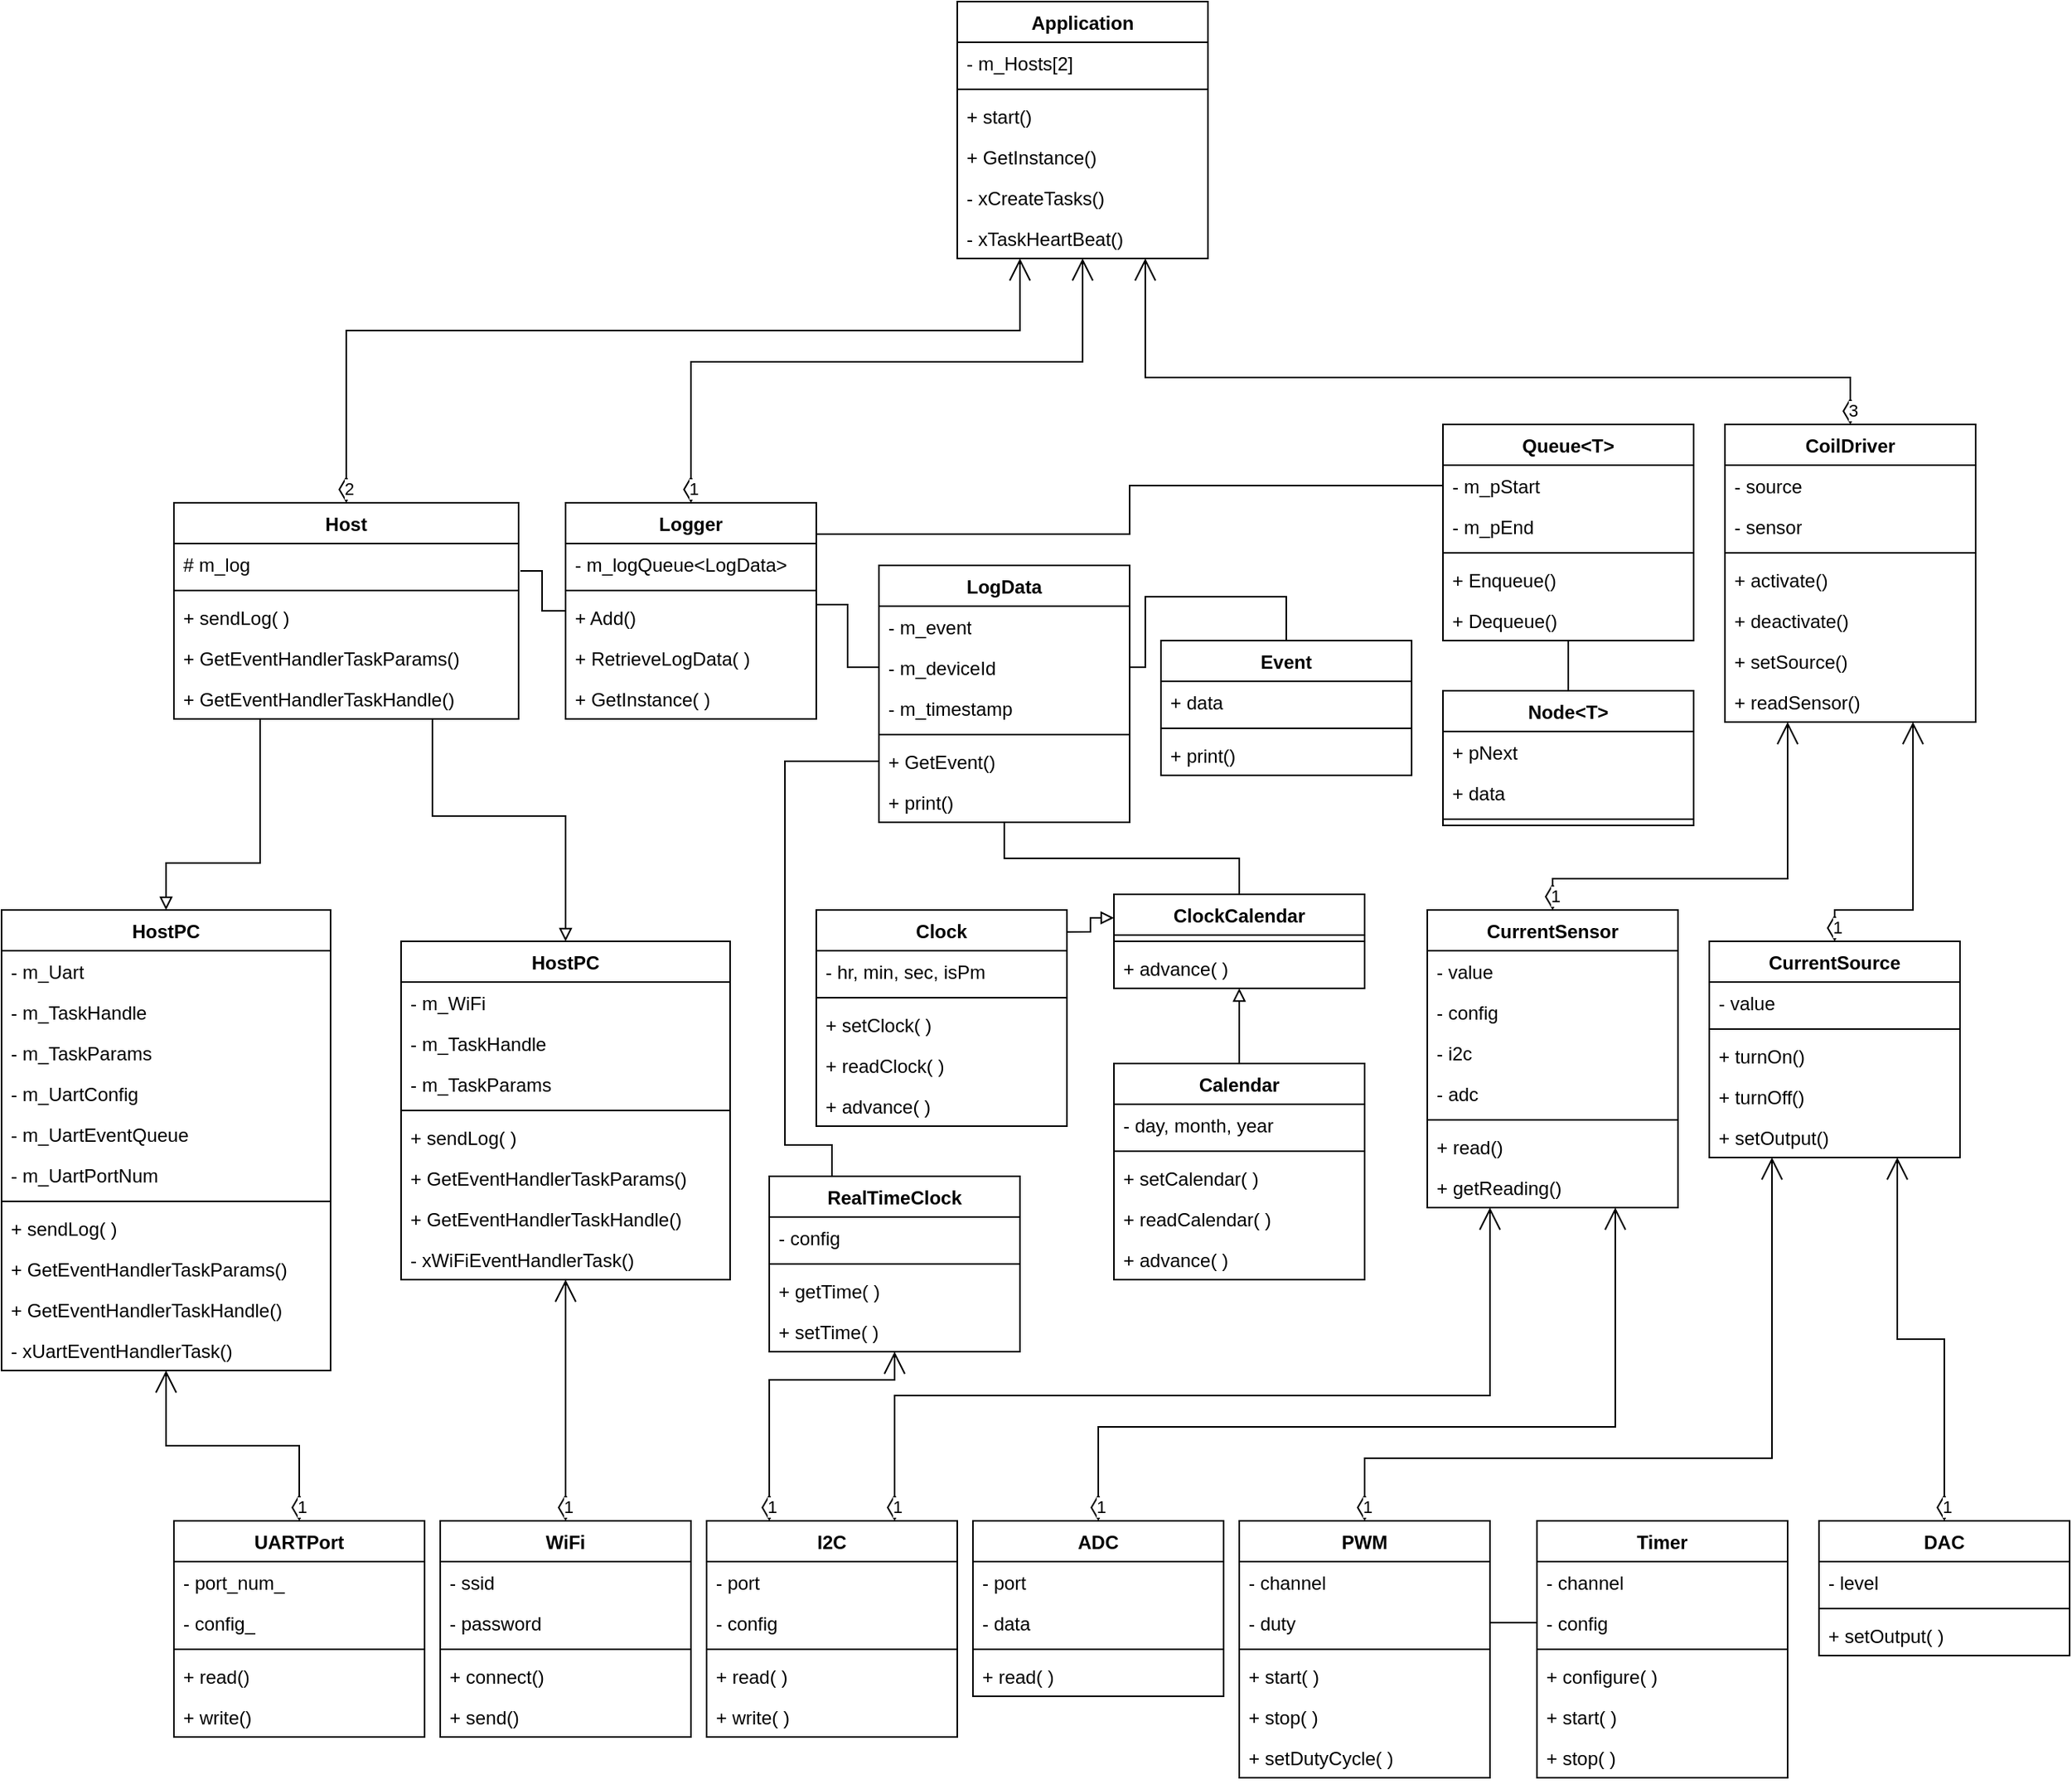 <mxfile version="22.1.3" type="device">
  <diagram name="Page-1" id="9ELvLu10OPR-QH8N78JZ">
    <mxGraphModel dx="2899" dy="2283" grid="1" gridSize="10" guides="1" tooltips="1" connect="1" arrows="1" fold="1" page="1" pageScale="1" pageWidth="850" pageHeight="1100" math="0" shadow="0">
      <root>
        <mxCell id="0" />
        <mxCell id="1" parent="0" />
        <mxCell id="1dmT_ApDm9ONtErrbiit-3" value="Logger" style="swimlane;fontStyle=1;align=center;verticalAlign=top;childLayout=stackLayout;horizontal=1;startSize=26;horizontalStack=0;resizeParent=1;resizeParentMax=0;resizeLast=0;collapsible=1;marginBottom=0;whiteSpace=wrap;html=1;" parent="1" vertex="1">
          <mxGeometry x="100" y="40" width="160" height="138" as="geometry">
            <mxRectangle x="270" y="270" width="100" height="30" as="alternateBounds" />
          </mxGeometry>
        </mxCell>
        <mxCell id="1dmT_ApDm9ONtErrbiit-4" value="- m_logQueue&amp;lt;LogData&amp;gt;" style="text;strokeColor=none;fillColor=none;align=left;verticalAlign=top;spacingLeft=4;spacingRight=4;overflow=hidden;rotatable=0;points=[[0,0.5],[1,0.5]];portConstraint=eastwest;whiteSpace=wrap;html=1;" parent="1dmT_ApDm9ONtErrbiit-3" vertex="1">
          <mxGeometry y="26" width="160" height="26" as="geometry" />
        </mxCell>
        <mxCell id="1dmT_ApDm9ONtErrbiit-5" value="" style="line;strokeWidth=1;fillColor=none;align=left;verticalAlign=middle;spacingTop=-1;spacingLeft=3;spacingRight=3;rotatable=0;labelPosition=right;points=[];portConstraint=eastwest;strokeColor=inherit;" parent="1dmT_ApDm9ONtErrbiit-3" vertex="1">
          <mxGeometry y="52" width="160" height="8" as="geometry" />
        </mxCell>
        <mxCell id="1dmT_ApDm9ONtErrbiit-7" value="+ Add()" style="text;strokeColor=none;fillColor=none;align=left;verticalAlign=top;spacingLeft=4;spacingRight=4;overflow=hidden;rotatable=0;points=[[0,0.5],[1,0.5]];portConstraint=eastwest;whiteSpace=wrap;html=1;" parent="1dmT_ApDm9ONtErrbiit-3" vertex="1">
          <mxGeometry y="60" width="160" height="26" as="geometry" />
        </mxCell>
        <mxCell id="1dmT_ApDm9ONtErrbiit-6" value="+ RetrieveLogData( )" style="text;strokeColor=none;fillColor=none;align=left;verticalAlign=top;spacingLeft=4;spacingRight=4;overflow=hidden;rotatable=0;points=[[0,0.5],[1,0.5]];portConstraint=eastwest;whiteSpace=wrap;html=1;" parent="1dmT_ApDm9ONtErrbiit-3" vertex="1">
          <mxGeometry y="86" width="160" height="26" as="geometry" />
        </mxCell>
        <mxCell id="iQEh2ke2A3sRgrofeq0W-73" value="+ GetInstance( )" style="text;strokeColor=none;fillColor=none;align=left;verticalAlign=top;spacingLeft=4;spacingRight=4;overflow=hidden;rotatable=0;points=[[0,0.5],[1,0.5]];portConstraint=eastwest;whiteSpace=wrap;html=1;" vertex="1" parent="1dmT_ApDm9ONtErrbiit-3">
          <mxGeometry y="112" width="160" height="26" as="geometry" />
        </mxCell>
        <mxCell id="1dmT_ApDm9ONtErrbiit-8" value="Node&amp;lt;T&amp;gt;" style="swimlane;fontStyle=1;align=center;verticalAlign=top;childLayout=stackLayout;horizontal=1;startSize=26;horizontalStack=0;resizeParent=1;resizeParentMax=0;resizeLast=0;collapsible=1;marginBottom=0;whiteSpace=wrap;html=1;" parent="1" vertex="1">
          <mxGeometry x="660" y="160" width="160" height="86" as="geometry">
            <mxRectangle x="410" y="270" width="70" height="30" as="alternateBounds" />
          </mxGeometry>
        </mxCell>
        <mxCell id="1dmT_ApDm9ONtErrbiit-12" value="+ pNext" style="text;strokeColor=none;fillColor=none;align=left;verticalAlign=top;spacingLeft=4;spacingRight=4;overflow=hidden;rotatable=0;points=[[0,0.5],[1,0.5]];portConstraint=eastwest;whiteSpace=wrap;html=1;" parent="1dmT_ApDm9ONtErrbiit-8" vertex="1">
          <mxGeometry y="26" width="160" height="26" as="geometry" />
        </mxCell>
        <mxCell id="1dmT_ApDm9ONtErrbiit-13" value="+ data" style="text;strokeColor=none;fillColor=none;align=left;verticalAlign=top;spacingLeft=4;spacingRight=4;overflow=hidden;rotatable=0;points=[[0,0.5],[1,0.5]];portConstraint=eastwest;whiteSpace=wrap;html=1;" parent="1dmT_ApDm9ONtErrbiit-8" vertex="1">
          <mxGeometry y="52" width="160" height="26" as="geometry" />
        </mxCell>
        <mxCell id="1dmT_ApDm9ONtErrbiit-10" value="" style="line;strokeWidth=1;fillColor=none;align=left;verticalAlign=middle;spacingTop=-1;spacingLeft=3;spacingRight=3;rotatable=0;labelPosition=right;points=[];portConstraint=eastwest;strokeColor=inherit;" parent="1dmT_ApDm9ONtErrbiit-8" vertex="1">
          <mxGeometry y="78" width="160" height="8" as="geometry" />
        </mxCell>
        <mxCell id="1dmT_ApDm9ONtErrbiit-17" value="CurrentSensor" style="swimlane;fontStyle=1;align=center;verticalAlign=top;childLayout=stackLayout;horizontal=1;startSize=26;horizontalStack=0;resizeParent=1;resizeParentMax=0;resizeLast=0;collapsible=1;marginBottom=0;whiteSpace=wrap;html=1;" parent="1" vertex="1">
          <mxGeometry x="650" y="300" width="160" height="190" as="geometry">
            <mxRectangle x="500" y="390" width="120" height="30" as="alternateBounds" />
          </mxGeometry>
        </mxCell>
        <mxCell id="1dmT_ApDm9ONtErrbiit-139" value="- value" style="text;strokeColor=none;fillColor=none;align=left;verticalAlign=top;spacingLeft=4;spacingRight=4;overflow=hidden;rotatable=0;points=[[0,0.5],[1,0.5]];portConstraint=eastwest;whiteSpace=wrap;html=1;" parent="1dmT_ApDm9ONtErrbiit-17" vertex="1">
          <mxGeometry y="26" width="160" height="26" as="geometry" />
        </mxCell>
        <mxCell id="1dmT_ApDm9ONtErrbiit-18" value="- config" style="text;strokeColor=none;fillColor=none;align=left;verticalAlign=top;spacingLeft=4;spacingRight=4;overflow=hidden;rotatable=0;points=[[0,0.5],[1,0.5]];portConstraint=eastwest;whiteSpace=wrap;html=1;" parent="1dmT_ApDm9ONtErrbiit-17" vertex="1">
          <mxGeometry y="52" width="160" height="26" as="geometry" />
        </mxCell>
        <mxCell id="1dmT_ApDm9ONtErrbiit-135" value="- i2c" style="text;strokeColor=none;fillColor=none;align=left;verticalAlign=top;spacingLeft=4;spacingRight=4;overflow=hidden;rotatable=0;points=[[0,0.5],[1,0.5]];portConstraint=eastwest;whiteSpace=wrap;html=1;" parent="1dmT_ApDm9ONtErrbiit-17" vertex="1">
          <mxGeometry y="78" width="160" height="26" as="geometry" />
        </mxCell>
        <mxCell id="1dmT_ApDm9ONtErrbiit-136" value="- adc" style="text;strokeColor=none;fillColor=none;align=left;verticalAlign=top;spacingLeft=4;spacingRight=4;overflow=hidden;rotatable=0;points=[[0,0.5],[1,0.5]];portConstraint=eastwest;whiteSpace=wrap;html=1;" parent="1dmT_ApDm9ONtErrbiit-17" vertex="1">
          <mxGeometry y="104" width="160" height="26" as="geometry" />
        </mxCell>
        <mxCell id="1dmT_ApDm9ONtErrbiit-19" value="" style="line;strokeWidth=1;fillColor=none;align=left;verticalAlign=middle;spacingTop=-1;spacingLeft=3;spacingRight=3;rotatable=0;labelPosition=right;points=[];portConstraint=eastwest;strokeColor=inherit;" parent="1dmT_ApDm9ONtErrbiit-17" vertex="1">
          <mxGeometry y="130" width="160" height="8" as="geometry" />
        </mxCell>
        <mxCell id="1dmT_ApDm9ONtErrbiit-20" value="+ read()" style="text;strokeColor=none;fillColor=none;align=left;verticalAlign=top;spacingLeft=4;spacingRight=4;overflow=hidden;rotatable=0;points=[[0,0.5],[1,0.5]];portConstraint=eastwest;whiteSpace=wrap;html=1;" parent="1dmT_ApDm9ONtErrbiit-17" vertex="1">
          <mxGeometry y="138" width="160" height="26" as="geometry" />
        </mxCell>
        <mxCell id="1dmT_ApDm9ONtErrbiit-140" value="+ getReading()" style="text;strokeColor=none;fillColor=none;align=left;verticalAlign=top;spacingLeft=4;spacingRight=4;overflow=hidden;rotatable=0;points=[[0,0.5],[1,0.5]];portConstraint=eastwest;whiteSpace=wrap;html=1;" parent="1dmT_ApDm9ONtErrbiit-17" vertex="1">
          <mxGeometry y="164" width="160" height="26" as="geometry" />
        </mxCell>
        <mxCell id="1dmT_ApDm9ONtErrbiit-21" value="CurrentSource" style="swimlane;fontStyle=1;align=center;verticalAlign=top;childLayout=stackLayout;horizontal=1;startSize=26;horizontalStack=0;resizeParent=1;resizeParentMax=0;resizeLast=0;collapsible=1;marginBottom=0;whiteSpace=wrap;html=1;" parent="1" vertex="1">
          <mxGeometry x="830" y="320" width="160" height="138" as="geometry">
            <mxRectangle x="700" y="390" width="120" height="30" as="alternateBounds" />
          </mxGeometry>
        </mxCell>
        <mxCell id="1dmT_ApDm9ONtErrbiit-22" value="- value" style="text;strokeColor=none;fillColor=none;align=left;verticalAlign=top;spacingLeft=4;spacingRight=4;overflow=hidden;rotatable=0;points=[[0,0.5],[1,0.5]];portConstraint=eastwest;whiteSpace=wrap;html=1;" parent="1dmT_ApDm9ONtErrbiit-21" vertex="1">
          <mxGeometry y="26" width="160" height="26" as="geometry" />
        </mxCell>
        <mxCell id="1dmT_ApDm9ONtErrbiit-23" value="" style="line;strokeWidth=1;fillColor=none;align=left;verticalAlign=middle;spacingTop=-1;spacingLeft=3;spacingRight=3;rotatable=0;labelPosition=right;points=[];portConstraint=eastwest;strokeColor=inherit;" parent="1dmT_ApDm9ONtErrbiit-21" vertex="1">
          <mxGeometry y="52" width="160" height="8" as="geometry" />
        </mxCell>
        <mxCell id="1dmT_ApDm9ONtErrbiit-138" value="+ turnOn()" style="text;strokeColor=none;fillColor=none;align=left;verticalAlign=top;spacingLeft=4;spacingRight=4;overflow=hidden;rotatable=0;points=[[0,0.5],[1,0.5]];portConstraint=eastwest;whiteSpace=wrap;html=1;" parent="1dmT_ApDm9ONtErrbiit-21" vertex="1">
          <mxGeometry y="60" width="160" height="26" as="geometry" />
        </mxCell>
        <mxCell id="1dmT_ApDm9ONtErrbiit-137" value="+ turnOff()" style="text;strokeColor=none;fillColor=none;align=left;verticalAlign=top;spacingLeft=4;spacingRight=4;overflow=hidden;rotatable=0;points=[[0,0.5],[1,0.5]];portConstraint=eastwest;whiteSpace=wrap;html=1;" parent="1dmT_ApDm9ONtErrbiit-21" vertex="1">
          <mxGeometry y="86" width="160" height="26" as="geometry" />
        </mxCell>
        <mxCell id="1dmT_ApDm9ONtErrbiit-24" value="+ setOutput()" style="text;strokeColor=none;fillColor=none;align=left;verticalAlign=top;spacingLeft=4;spacingRight=4;overflow=hidden;rotatable=0;points=[[0,0.5],[1,0.5]];portConstraint=eastwest;whiteSpace=wrap;html=1;" parent="1dmT_ApDm9ONtErrbiit-21" vertex="1">
          <mxGeometry y="112" width="160" height="26" as="geometry" />
        </mxCell>
        <mxCell id="1dmT_ApDm9ONtErrbiit-29" value="RealTimeClock" style="swimlane;fontStyle=1;align=center;verticalAlign=top;childLayout=stackLayout;horizontal=1;startSize=26;horizontalStack=0;resizeParent=1;resizeParentMax=0;resizeLast=0;collapsible=1;marginBottom=0;whiteSpace=wrap;html=1;" parent="1" vertex="1">
          <mxGeometry x="230" y="470" width="160" height="112" as="geometry">
            <mxRectangle x="330" y="390" width="130" height="30" as="alternateBounds" />
          </mxGeometry>
        </mxCell>
        <mxCell id="1dmT_ApDm9ONtErrbiit-30" value="- config" style="text;strokeColor=none;fillColor=none;align=left;verticalAlign=top;spacingLeft=4;spacingRight=4;overflow=hidden;rotatable=0;points=[[0,0.5],[1,0.5]];portConstraint=eastwest;whiteSpace=wrap;html=1;" parent="1dmT_ApDm9ONtErrbiit-29" vertex="1">
          <mxGeometry y="26" width="160" height="26" as="geometry" />
        </mxCell>
        <mxCell id="1dmT_ApDm9ONtErrbiit-31" value="" style="line;strokeWidth=1;fillColor=none;align=left;verticalAlign=middle;spacingTop=-1;spacingLeft=3;spacingRight=3;rotatable=0;labelPosition=right;points=[];portConstraint=eastwest;strokeColor=inherit;" parent="1dmT_ApDm9ONtErrbiit-29" vertex="1">
          <mxGeometry y="52" width="160" height="8" as="geometry" />
        </mxCell>
        <mxCell id="1dmT_ApDm9ONtErrbiit-32" value="+ getTime( )" style="text;strokeColor=none;fillColor=none;align=left;verticalAlign=top;spacingLeft=4;spacingRight=4;overflow=hidden;rotatable=0;points=[[0,0.5],[1,0.5]];portConstraint=eastwest;whiteSpace=wrap;html=1;" parent="1dmT_ApDm9ONtErrbiit-29" vertex="1">
          <mxGeometry y="60" width="160" height="26" as="geometry" />
        </mxCell>
        <mxCell id="1dmT_ApDm9ONtErrbiit-134" value="+ setTime( )" style="text;strokeColor=none;fillColor=none;align=left;verticalAlign=top;spacingLeft=4;spacingRight=4;overflow=hidden;rotatable=0;points=[[0,0.5],[1,0.5]];portConstraint=eastwest;whiteSpace=wrap;html=1;" parent="1dmT_ApDm9ONtErrbiit-29" vertex="1">
          <mxGeometry y="86" width="160" height="26" as="geometry" />
        </mxCell>
        <mxCell id="1dmT_ApDm9ONtErrbiit-33" value="UARTPort" style="swimlane;fontStyle=1;align=center;verticalAlign=top;childLayout=stackLayout;horizontal=1;startSize=26;horizontalStack=0;resizeParent=1;resizeParentMax=0;resizeLast=0;collapsible=1;marginBottom=0;whiteSpace=wrap;html=1;" parent="1" vertex="1">
          <mxGeometry x="-150" y="690" width="160" height="138" as="geometry">
            <mxRectangle x="10" y="590" width="70" height="30" as="alternateBounds" />
          </mxGeometry>
        </mxCell>
        <mxCell id="1dmT_ApDm9ONtErrbiit-34" value="- port_num_" style="text;strokeColor=none;fillColor=none;align=left;verticalAlign=top;spacingLeft=4;spacingRight=4;overflow=hidden;rotatable=0;points=[[0,0.5],[1,0.5]];portConstraint=eastwest;whiteSpace=wrap;html=1;" parent="1dmT_ApDm9ONtErrbiit-33" vertex="1">
          <mxGeometry y="26" width="160" height="26" as="geometry" />
        </mxCell>
        <mxCell id="1dmT_ApDm9ONtErrbiit-128" value="- config_" style="text;strokeColor=none;fillColor=none;align=left;verticalAlign=top;spacingLeft=4;spacingRight=4;overflow=hidden;rotatable=0;points=[[0,0.5],[1,0.5]];portConstraint=eastwest;whiteSpace=wrap;html=1;" parent="1dmT_ApDm9ONtErrbiit-33" vertex="1">
          <mxGeometry y="52" width="160" height="26" as="geometry" />
        </mxCell>
        <mxCell id="1dmT_ApDm9ONtErrbiit-35" value="" style="line;strokeWidth=1;fillColor=none;align=left;verticalAlign=middle;spacingTop=-1;spacingLeft=3;spacingRight=3;rotatable=0;labelPosition=right;points=[];portConstraint=eastwest;strokeColor=inherit;" parent="1dmT_ApDm9ONtErrbiit-33" vertex="1">
          <mxGeometry y="78" width="160" height="8" as="geometry" />
        </mxCell>
        <mxCell id="1dmT_ApDm9ONtErrbiit-129" value="+ read()" style="text;strokeColor=none;fillColor=none;align=left;verticalAlign=top;spacingLeft=4;spacingRight=4;overflow=hidden;rotatable=0;points=[[0,0.5],[1,0.5]];portConstraint=eastwest;whiteSpace=wrap;html=1;" parent="1dmT_ApDm9ONtErrbiit-33" vertex="1">
          <mxGeometry y="86" width="160" height="26" as="geometry" />
        </mxCell>
        <mxCell id="1dmT_ApDm9ONtErrbiit-36" value="+ write()" style="text;strokeColor=none;fillColor=none;align=left;verticalAlign=top;spacingLeft=4;spacingRight=4;overflow=hidden;rotatable=0;points=[[0,0.5],[1,0.5]];portConstraint=eastwest;whiteSpace=wrap;html=1;" parent="1dmT_ApDm9ONtErrbiit-33" vertex="1">
          <mxGeometry y="112" width="160" height="26" as="geometry" />
        </mxCell>
        <mxCell id="1dmT_ApDm9ONtErrbiit-37" value="I2C" style="swimlane;fontStyle=1;align=center;verticalAlign=top;childLayout=stackLayout;horizontal=1;startSize=26;horizontalStack=0;resizeParent=1;resizeParentMax=0;resizeLast=0;collapsible=1;marginBottom=0;whiteSpace=wrap;html=1;" parent="1" vertex="1">
          <mxGeometry x="190" y="690" width="160" height="138" as="geometry">
            <mxRectangle x="270" y="535" width="60" height="30" as="alternateBounds" />
          </mxGeometry>
        </mxCell>
        <mxCell id="1dmT_ApDm9ONtErrbiit-38" value="- port" style="text;strokeColor=none;fillColor=none;align=left;verticalAlign=top;spacingLeft=4;spacingRight=4;overflow=hidden;rotatable=0;points=[[0,0.5],[1,0.5]];portConstraint=eastwest;whiteSpace=wrap;html=1;" parent="1dmT_ApDm9ONtErrbiit-37" vertex="1">
          <mxGeometry y="26" width="160" height="26" as="geometry" />
        </mxCell>
        <mxCell id="1dmT_ApDm9ONtErrbiit-109" value="- config" style="text;strokeColor=none;fillColor=none;align=left;verticalAlign=top;spacingLeft=4;spacingRight=4;overflow=hidden;rotatable=0;points=[[0,0.5],[1,0.5]];portConstraint=eastwest;whiteSpace=wrap;html=1;" parent="1dmT_ApDm9ONtErrbiit-37" vertex="1">
          <mxGeometry y="52" width="160" height="26" as="geometry" />
        </mxCell>
        <mxCell id="1dmT_ApDm9ONtErrbiit-39" value="" style="line;strokeWidth=1;fillColor=none;align=left;verticalAlign=middle;spacingTop=-1;spacingLeft=3;spacingRight=3;rotatable=0;labelPosition=right;points=[];portConstraint=eastwest;strokeColor=inherit;" parent="1dmT_ApDm9ONtErrbiit-37" vertex="1">
          <mxGeometry y="78" width="160" height="8" as="geometry" />
        </mxCell>
        <mxCell id="1dmT_ApDm9ONtErrbiit-110" value="+ read( )" style="text;strokeColor=none;fillColor=none;align=left;verticalAlign=top;spacingLeft=4;spacingRight=4;overflow=hidden;rotatable=0;points=[[0,0.5],[1,0.5]];portConstraint=eastwest;whiteSpace=wrap;html=1;" parent="1dmT_ApDm9ONtErrbiit-37" vertex="1">
          <mxGeometry y="86" width="160" height="26" as="geometry" />
        </mxCell>
        <mxCell id="1dmT_ApDm9ONtErrbiit-40" value="+ write( )" style="text;strokeColor=none;fillColor=none;align=left;verticalAlign=top;spacingLeft=4;spacingRight=4;overflow=hidden;rotatable=0;points=[[0,0.5],[1,0.5]];portConstraint=eastwest;whiteSpace=wrap;html=1;" parent="1dmT_ApDm9ONtErrbiit-37" vertex="1">
          <mxGeometry y="112" width="160" height="26" as="geometry" />
        </mxCell>
        <mxCell id="1dmT_ApDm9ONtErrbiit-41" value="PWM" style="swimlane;fontStyle=1;align=center;verticalAlign=top;childLayout=stackLayout;horizontal=1;startSize=26;horizontalStack=0;resizeParent=1;resizeParentMax=0;resizeLast=0;collapsible=1;marginBottom=0;whiteSpace=wrap;html=1;" parent="1" vertex="1">
          <mxGeometry x="530" y="690" width="160" height="164" as="geometry">
            <mxRectangle x="500" y="535" width="70" height="30" as="alternateBounds" />
          </mxGeometry>
        </mxCell>
        <mxCell id="1dmT_ApDm9ONtErrbiit-42" value="- channel" style="text;strokeColor=none;fillColor=none;align=left;verticalAlign=top;spacingLeft=4;spacingRight=4;overflow=hidden;rotatable=0;points=[[0,0.5],[1,0.5]];portConstraint=eastwest;whiteSpace=wrap;html=1;" parent="1dmT_ApDm9ONtErrbiit-41" vertex="1">
          <mxGeometry y="26" width="160" height="26" as="geometry" />
        </mxCell>
        <mxCell id="1dmT_ApDm9ONtErrbiit-112" value="- duty" style="text;strokeColor=none;fillColor=none;align=left;verticalAlign=top;spacingLeft=4;spacingRight=4;overflow=hidden;rotatable=0;points=[[0,0.5],[1,0.5]];portConstraint=eastwest;whiteSpace=wrap;html=1;" parent="1dmT_ApDm9ONtErrbiit-41" vertex="1">
          <mxGeometry y="52" width="160" height="26" as="geometry" />
        </mxCell>
        <mxCell id="1dmT_ApDm9ONtErrbiit-43" value="" style="line;strokeWidth=1;fillColor=none;align=left;verticalAlign=middle;spacingTop=-1;spacingLeft=3;spacingRight=3;rotatable=0;labelPosition=right;points=[];portConstraint=eastwest;strokeColor=inherit;" parent="1dmT_ApDm9ONtErrbiit-41" vertex="1">
          <mxGeometry y="78" width="160" height="8" as="geometry" />
        </mxCell>
        <mxCell id="1dmT_ApDm9ONtErrbiit-44" value="+ start( )" style="text;strokeColor=none;fillColor=none;align=left;verticalAlign=top;spacingLeft=4;spacingRight=4;overflow=hidden;rotatable=0;points=[[0,0.5],[1,0.5]];portConstraint=eastwest;whiteSpace=wrap;html=1;" parent="1dmT_ApDm9ONtErrbiit-41" vertex="1">
          <mxGeometry y="86" width="160" height="26" as="geometry" />
        </mxCell>
        <mxCell id="1dmT_ApDm9ONtErrbiit-113" value="+ stop( )" style="text;strokeColor=none;fillColor=none;align=left;verticalAlign=top;spacingLeft=4;spacingRight=4;overflow=hidden;rotatable=0;points=[[0,0.5],[1,0.5]];portConstraint=eastwest;whiteSpace=wrap;html=1;" parent="1dmT_ApDm9ONtErrbiit-41" vertex="1">
          <mxGeometry y="112" width="160" height="26" as="geometry" />
        </mxCell>
        <mxCell id="1dmT_ApDm9ONtErrbiit-114" value="+ setDutyCycle( )" style="text;strokeColor=none;fillColor=none;align=left;verticalAlign=top;spacingLeft=4;spacingRight=4;overflow=hidden;rotatable=0;points=[[0,0.5],[1,0.5]];portConstraint=eastwest;whiteSpace=wrap;html=1;" parent="1dmT_ApDm9ONtErrbiit-41" vertex="1">
          <mxGeometry y="138" width="160" height="26" as="geometry" />
        </mxCell>
        <mxCell id="1dmT_ApDm9ONtErrbiit-45" value="DAC" style="swimlane;fontStyle=1;align=center;verticalAlign=top;childLayout=stackLayout;horizontal=1;startSize=26;horizontalStack=0;resizeParent=1;resizeParentMax=0;resizeLast=0;collapsible=1;marginBottom=0;whiteSpace=wrap;html=1;" parent="1" vertex="1">
          <mxGeometry x="900" y="690" width="160" height="86" as="geometry">
            <mxRectangle x="765" y="535" width="70" height="30" as="alternateBounds" />
          </mxGeometry>
        </mxCell>
        <mxCell id="1dmT_ApDm9ONtErrbiit-46" value="- level" style="text;strokeColor=none;fillColor=none;align=left;verticalAlign=top;spacingLeft=4;spacingRight=4;overflow=hidden;rotatable=0;points=[[0,0.5],[1,0.5]];portConstraint=eastwest;whiteSpace=wrap;html=1;" parent="1dmT_ApDm9ONtErrbiit-45" vertex="1">
          <mxGeometry y="26" width="160" height="26" as="geometry" />
        </mxCell>
        <mxCell id="1dmT_ApDm9ONtErrbiit-47" value="" style="line;strokeWidth=1;fillColor=none;align=left;verticalAlign=middle;spacingTop=-1;spacingLeft=3;spacingRight=3;rotatable=0;labelPosition=right;points=[];portConstraint=eastwest;strokeColor=inherit;" parent="1dmT_ApDm9ONtErrbiit-45" vertex="1">
          <mxGeometry y="52" width="160" height="8" as="geometry" />
        </mxCell>
        <mxCell id="1dmT_ApDm9ONtErrbiit-48" value="+ setOutput( )" style="text;strokeColor=none;fillColor=none;align=left;verticalAlign=top;spacingLeft=4;spacingRight=4;overflow=hidden;rotatable=0;points=[[0,0.5],[1,0.5]];portConstraint=eastwest;whiteSpace=wrap;html=1;" parent="1dmT_ApDm9ONtErrbiit-45" vertex="1">
          <mxGeometry y="60" width="160" height="26" as="geometry" />
        </mxCell>
        <mxCell id="1dmT_ApDm9ONtErrbiit-49" value="Application" style="swimlane;fontStyle=1;align=center;verticalAlign=top;childLayout=stackLayout;horizontal=1;startSize=26;horizontalStack=0;resizeParent=1;resizeParentMax=0;resizeLast=0;collapsible=1;marginBottom=0;whiteSpace=wrap;html=1;" parent="1" vertex="1">
          <mxGeometry x="350" y="-280" width="160" height="164" as="geometry">
            <mxRectangle x="390" y="100" width="110" height="30" as="alternateBounds" />
          </mxGeometry>
        </mxCell>
        <mxCell id="iQEh2ke2A3sRgrofeq0W-1" value="- m_Hosts[2]" style="text;strokeColor=none;fillColor=none;align=left;verticalAlign=top;spacingLeft=4;spacingRight=4;overflow=hidden;rotatable=0;points=[[0,0.5],[1,0.5]];portConstraint=eastwest;whiteSpace=wrap;html=1;" vertex="1" parent="1dmT_ApDm9ONtErrbiit-49">
          <mxGeometry y="26" width="160" height="26" as="geometry" />
        </mxCell>
        <mxCell id="1dmT_ApDm9ONtErrbiit-51" value="" style="line;strokeWidth=1;fillColor=none;align=left;verticalAlign=middle;spacingTop=-1;spacingLeft=3;spacingRight=3;rotatable=0;labelPosition=right;points=[];portConstraint=eastwest;strokeColor=inherit;" parent="1dmT_ApDm9ONtErrbiit-49" vertex="1">
          <mxGeometry y="52" width="160" height="8" as="geometry" />
        </mxCell>
        <mxCell id="1dmT_ApDm9ONtErrbiit-52" value="+ start()" style="text;strokeColor=none;fillColor=none;align=left;verticalAlign=top;spacingLeft=4;spacingRight=4;overflow=hidden;rotatable=0;points=[[0,0.5],[1,0.5]];portConstraint=eastwest;whiteSpace=wrap;html=1;" parent="1dmT_ApDm9ONtErrbiit-49" vertex="1">
          <mxGeometry y="60" width="160" height="26" as="geometry" />
        </mxCell>
        <mxCell id="iQEh2ke2A3sRgrofeq0W-5" value="+ GetInstance()" style="text;strokeColor=none;fillColor=none;align=left;verticalAlign=top;spacingLeft=4;spacingRight=4;overflow=hidden;rotatable=0;points=[[0,0.5],[1,0.5]];portConstraint=eastwest;whiteSpace=wrap;html=1;" vertex="1" parent="1dmT_ApDm9ONtErrbiit-49">
          <mxGeometry y="86" width="160" height="26" as="geometry" />
        </mxCell>
        <mxCell id="iQEh2ke2A3sRgrofeq0W-4" value="- xCreateTasks()" style="text;strokeColor=none;fillColor=none;align=left;verticalAlign=top;spacingLeft=4;spacingRight=4;overflow=hidden;rotatable=0;points=[[0,0.5],[1,0.5]];portConstraint=eastwest;whiteSpace=wrap;html=1;" vertex="1" parent="1dmT_ApDm9ONtErrbiit-49">
          <mxGeometry y="112" width="160" height="26" as="geometry" />
        </mxCell>
        <mxCell id="iQEh2ke2A3sRgrofeq0W-2" value="- xTaskHeartBeat()" style="text;strokeColor=none;fillColor=none;align=left;verticalAlign=top;spacingLeft=4;spacingRight=4;overflow=hidden;rotatable=0;points=[[0,0.5],[1,0.5]];portConstraint=eastwest;whiteSpace=wrap;html=1;" vertex="1" parent="1dmT_ApDm9ONtErrbiit-49">
          <mxGeometry y="138" width="160" height="26" as="geometry" />
        </mxCell>
        <mxCell id="1dmT_ApDm9ONtErrbiit-53" value="WiFi" style="swimlane;fontStyle=1;align=center;verticalAlign=top;childLayout=stackLayout;horizontal=1;startSize=26;horizontalStack=0;resizeParent=1;resizeParentMax=0;resizeLast=0;collapsible=1;marginBottom=0;whiteSpace=wrap;html=1;" parent="1" vertex="1">
          <mxGeometry x="20" y="690" width="160" height="138" as="geometry">
            <mxRectangle x="140" y="535" width="70" height="30" as="alternateBounds" />
          </mxGeometry>
        </mxCell>
        <mxCell id="1dmT_ApDm9ONtErrbiit-54" value="- ssid" style="text;strokeColor=none;fillColor=none;align=left;verticalAlign=top;spacingLeft=4;spacingRight=4;overflow=hidden;rotatable=0;points=[[0,0.5],[1,0.5]];portConstraint=eastwest;whiteSpace=wrap;html=1;" parent="1dmT_ApDm9ONtErrbiit-53" vertex="1">
          <mxGeometry y="26" width="160" height="26" as="geometry" />
        </mxCell>
        <mxCell id="1dmT_ApDm9ONtErrbiit-125" value="- password" style="text;strokeColor=none;fillColor=none;align=left;verticalAlign=top;spacingLeft=4;spacingRight=4;overflow=hidden;rotatable=0;points=[[0,0.5],[1,0.5]];portConstraint=eastwest;whiteSpace=wrap;html=1;" parent="1dmT_ApDm9ONtErrbiit-53" vertex="1">
          <mxGeometry y="52" width="160" height="26" as="geometry" />
        </mxCell>
        <mxCell id="1dmT_ApDm9ONtErrbiit-55" value="" style="line;strokeWidth=1;fillColor=none;align=left;verticalAlign=middle;spacingTop=-1;spacingLeft=3;spacingRight=3;rotatable=0;labelPosition=right;points=[];portConstraint=eastwest;strokeColor=inherit;" parent="1dmT_ApDm9ONtErrbiit-53" vertex="1">
          <mxGeometry y="78" width="160" height="8" as="geometry" />
        </mxCell>
        <mxCell id="1dmT_ApDm9ONtErrbiit-56" value="+ connect()" style="text;strokeColor=none;fillColor=none;align=left;verticalAlign=top;spacingLeft=4;spacingRight=4;overflow=hidden;rotatable=0;points=[[0,0.5],[1,0.5]];portConstraint=eastwest;whiteSpace=wrap;html=1;" parent="1dmT_ApDm9ONtErrbiit-53" vertex="1">
          <mxGeometry y="86" width="160" height="26" as="geometry" />
        </mxCell>
        <mxCell id="1dmT_ApDm9ONtErrbiit-126" value="+ send()" style="text;strokeColor=none;fillColor=none;align=left;verticalAlign=top;spacingLeft=4;spacingRight=4;overflow=hidden;rotatable=0;points=[[0,0.5],[1,0.5]];portConstraint=eastwest;whiteSpace=wrap;html=1;" parent="1dmT_ApDm9ONtErrbiit-53" vertex="1">
          <mxGeometry y="112" width="160" height="26" as="geometry" />
        </mxCell>
        <mxCell id="1dmT_ApDm9ONtErrbiit-61" value="CoilDriver" style="swimlane;fontStyle=1;align=center;verticalAlign=top;childLayout=stackLayout;horizontal=1;startSize=26;horizontalStack=0;resizeParent=1;resizeParentMax=0;resizeLast=0;collapsible=1;marginBottom=0;whiteSpace=wrap;html=1;" parent="1" vertex="1">
          <mxGeometry x="840" y="-10" width="160" height="190" as="geometry">
            <mxRectangle x="610" y="270" width="100" height="30" as="alternateBounds" />
          </mxGeometry>
        </mxCell>
        <mxCell id="1dmT_ApDm9ONtErrbiit-62" value="- source" style="text;strokeColor=none;fillColor=none;align=left;verticalAlign=top;spacingLeft=4;spacingRight=4;overflow=hidden;rotatable=0;points=[[0,0.5],[1,0.5]];portConstraint=eastwest;whiteSpace=wrap;html=1;" parent="1dmT_ApDm9ONtErrbiit-61" vertex="1">
          <mxGeometry y="26" width="160" height="26" as="geometry" />
        </mxCell>
        <mxCell id="1dmT_ApDm9ONtErrbiit-141" value="- sensor" style="text;strokeColor=none;fillColor=none;align=left;verticalAlign=top;spacingLeft=4;spacingRight=4;overflow=hidden;rotatable=0;points=[[0,0.5],[1,0.5]];portConstraint=eastwest;whiteSpace=wrap;html=1;" parent="1dmT_ApDm9ONtErrbiit-61" vertex="1">
          <mxGeometry y="52" width="160" height="26" as="geometry" />
        </mxCell>
        <mxCell id="1dmT_ApDm9ONtErrbiit-63" value="" style="line;strokeWidth=1;fillColor=none;align=left;verticalAlign=middle;spacingTop=-1;spacingLeft=3;spacingRight=3;rotatable=0;labelPosition=right;points=[];portConstraint=eastwest;strokeColor=inherit;" parent="1dmT_ApDm9ONtErrbiit-61" vertex="1">
          <mxGeometry y="78" width="160" height="8" as="geometry" />
        </mxCell>
        <mxCell id="1dmT_ApDm9ONtErrbiit-143" value="+ activate()" style="text;strokeColor=none;fillColor=none;align=left;verticalAlign=top;spacingLeft=4;spacingRight=4;overflow=hidden;rotatable=0;points=[[0,0.5],[1,0.5]];portConstraint=eastwest;whiteSpace=wrap;html=1;" parent="1dmT_ApDm9ONtErrbiit-61" vertex="1">
          <mxGeometry y="86" width="160" height="26" as="geometry" />
        </mxCell>
        <mxCell id="1dmT_ApDm9ONtErrbiit-144" value="+ deactivate()" style="text;strokeColor=none;fillColor=none;align=left;verticalAlign=top;spacingLeft=4;spacingRight=4;overflow=hidden;rotatable=0;points=[[0,0.5],[1,0.5]];portConstraint=eastwest;whiteSpace=wrap;html=1;" parent="1dmT_ApDm9ONtErrbiit-61" vertex="1">
          <mxGeometry y="112" width="160" height="26" as="geometry" />
        </mxCell>
        <mxCell id="1dmT_ApDm9ONtErrbiit-142" value="+ setSource()" style="text;strokeColor=none;fillColor=none;align=left;verticalAlign=top;spacingLeft=4;spacingRight=4;overflow=hidden;rotatable=0;points=[[0,0.5],[1,0.5]];portConstraint=eastwest;whiteSpace=wrap;html=1;" parent="1dmT_ApDm9ONtErrbiit-61" vertex="1">
          <mxGeometry y="138" width="160" height="26" as="geometry" />
        </mxCell>
        <mxCell id="1dmT_ApDm9ONtErrbiit-64" value="+ readSensor()" style="text;strokeColor=none;fillColor=none;align=left;verticalAlign=top;spacingLeft=4;spacingRight=4;overflow=hidden;rotatable=0;points=[[0,0.5],[1,0.5]];portConstraint=eastwest;whiteSpace=wrap;html=1;" parent="1dmT_ApDm9ONtErrbiit-61" vertex="1">
          <mxGeometry y="164" width="160" height="26" as="geometry" />
        </mxCell>
        <mxCell id="1dmT_ApDm9ONtErrbiit-65" value="Host" style="swimlane;fontStyle=1;align=center;verticalAlign=top;childLayout=stackLayout;horizontal=1;startSize=26;horizontalStack=0;resizeParent=1;resizeParentMax=0;resizeLast=0;collapsible=1;marginBottom=0;whiteSpace=wrap;html=1;" parent="1" vertex="1">
          <mxGeometry x="-150" y="40" width="220" height="138" as="geometry">
            <mxRectangle x="90" y="270" width="70" height="30" as="alternateBounds" />
          </mxGeometry>
        </mxCell>
        <mxCell id="1dmT_ApDm9ONtErrbiit-66" value="# m_log" style="text;strokeColor=none;fillColor=none;align=left;verticalAlign=top;spacingLeft=4;spacingRight=4;overflow=hidden;rotatable=0;points=[[0,0.5],[1,0.5]];portConstraint=eastwest;whiteSpace=wrap;html=1;" parent="1dmT_ApDm9ONtErrbiit-65" vertex="1">
          <mxGeometry y="26" width="220" height="26" as="geometry" />
        </mxCell>
        <mxCell id="1dmT_ApDm9ONtErrbiit-67" value="" style="line;strokeWidth=1;fillColor=none;align=left;verticalAlign=middle;spacingTop=-1;spacingLeft=3;spacingRight=3;rotatable=0;labelPosition=right;points=[];portConstraint=eastwest;strokeColor=inherit;" parent="1dmT_ApDm9ONtErrbiit-65" vertex="1">
          <mxGeometry y="52" width="220" height="8" as="geometry" />
        </mxCell>
        <mxCell id="1dmT_ApDm9ONtErrbiit-131" value="+ sendLog( )" style="text;strokeColor=none;fillColor=none;align=left;verticalAlign=top;spacingLeft=4;spacingRight=4;overflow=hidden;rotatable=0;points=[[0,0.5],[1,0.5]];portConstraint=eastwest;whiteSpace=wrap;html=1;" parent="1dmT_ApDm9ONtErrbiit-65" vertex="1">
          <mxGeometry y="60" width="220" height="26" as="geometry" />
        </mxCell>
        <mxCell id="1dmT_ApDm9ONtErrbiit-132" value="+ GetEventHandlerTaskParams()" style="text;strokeColor=none;fillColor=none;align=left;verticalAlign=top;spacingLeft=4;spacingRight=4;overflow=hidden;rotatable=0;points=[[0,0.5],[1,0.5]];portConstraint=eastwest;whiteSpace=wrap;html=1;" parent="1dmT_ApDm9ONtErrbiit-65" vertex="1">
          <mxGeometry y="86" width="220" height="26" as="geometry" />
        </mxCell>
        <mxCell id="iQEh2ke2A3sRgrofeq0W-22" value="+ GetEventHandlerTaskHandle()" style="text;strokeColor=none;fillColor=none;align=left;verticalAlign=top;spacingLeft=4;spacingRight=4;overflow=hidden;rotatable=0;points=[[0,0.5],[1,0.5]];portConstraint=eastwest;whiteSpace=wrap;html=1;" vertex="1" parent="1dmT_ApDm9ONtErrbiit-65">
          <mxGeometry y="112" width="220" height="26" as="geometry" />
        </mxCell>
        <mxCell id="1dmT_ApDm9ONtErrbiit-69" value="HostPC" style="swimlane;fontStyle=1;align=center;verticalAlign=top;childLayout=stackLayout;horizontal=1;startSize=26;horizontalStack=0;resizeParent=1;resizeParentMax=0;resizeLast=0;collapsible=1;marginBottom=0;whiteSpace=wrap;html=1;" parent="1" vertex="1">
          <mxGeometry x="-260" y="300" width="210" height="294" as="geometry">
            <mxRectangle x="40" y="390" width="80" height="30" as="alternateBounds" />
          </mxGeometry>
        </mxCell>
        <mxCell id="iQEh2ke2A3sRgrofeq0W-31" value="- m_Uart" style="text;strokeColor=none;fillColor=none;align=left;verticalAlign=top;spacingLeft=4;spacingRight=4;overflow=hidden;rotatable=0;points=[[0,0.5],[1,0.5]];portConstraint=eastwest;whiteSpace=wrap;html=1;" vertex="1" parent="1dmT_ApDm9ONtErrbiit-69">
          <mxGeometry y="26" width="210" height="26" as="geometry" />
        </mxCell>
        <mxCell id="1dmT_ApDm9ONtErrbiit-70" value="- m_TaskHandle" style="text;strokeColor=none;fillColor=none;align=left;verticalAlign=top;spacingLeft=4;spacingRight=4;overflow=hidden;rotatable=0;points=[[0,0.5],[1,0.5]];portConstraint=eastwest;whiteSpace=wrap;html=1;" parent="1dmT_ApDm9ONtErrbiit-69" vertex="1">
          <mxGeometry y="52" width="210" height="26" as="geometry" />
        </mxCell>
        <mxCell id="iQEh2ke2A3sRgrofeq0W-32" value="- m_TaskParams" style="text;strokeColor=none;fillColor=none;align=left;verticalAlign=top;spacingLeft=4;spacingRight=4;overflow=hidden;rotatable=0;points=[[0,0.5],[1,0.5]];portConstraint=eastwest;whiteSpace=wrap;html=1;" vertex="1" parent="1dmT_ApDm9ONtErrbiit-69">
          <mxGeometry y="78" width="210" height="26" as="geometry" />
        </mxCell>
        <mxCell id="iQEh2ke2A3sRgrofeq0W-34" value="- m_UartConfig" style="text;strokeColor=none;fillColor=none;align=left;verticalAlign=top;spacingLeft=4;spacingRight=4;overflow=hidden;rotatable=0;points=[[0,0.5],[1,0.5]];portConstraint=eastwest;whiteSpace=wrap;html=1;" vertex="1" parent="1dmT_ApDm9ONtErrbiit-69">
          <mxGeometry y="104" width="210" height="26" as="geometry" />
        </mxCell>
        <mxCell id="iQEh2ke2A3sRgrofeq0W-35" value="- m_UartEventQueue" style="text;strokeColor=none;fillColor=none;align=left;verticalAlign=top;spacingLeft=4;spacingRight=4;overflow=hidden;rotatable=0;points=[[0,0.5],[1,0.5]];portConstraint=eastwest;whiteSpace=wrap;html=1;" vertex="1" parent="1dmT_ApDm9ONtErrbiit-69">
          <mxGeometry y="130" width="210" height="26" as="geometry" />
        </mxCell>
        <mxCell id="iQEh2ke2A3sRgrofeq0W-33" value="- m_UartPortNum" style="text;strokeColor=none;fillColor=none;align=left;verticalAlign=top;spacingLeft=4;spacingRight=4;overflow=hidden;rotatable=0;points=[[0,0.5],[1,0.5]];portConstraint=eastwest;whiteSpace=wrap;html=1;" vertex="1" parent="1dmT_ApDm9ONtErrbiit-69">
          <mxGeometry y="156" width="210" height="26" as="geometry" />
        </mxCell>
        <mxCell id="1dmT_ApDm9ONtErrbiit-71" value="" style="line;strokeWidth=1;fillColor=none;align=left;verticalAlign=middle;spacingTop=-1;spacingLeft=3;spacingRight=3;rotatable=0;labelPosition=right;points=[];portConstraint=eastwest;strokeColor=inherit;" parent="1dmT_ApDm9ONtErrbiit-69" vertex="1">
          <mxGeometry y="182" width="210" height="8" as="geometry" />
        </mxCell>
        <mxCell id="iQEh2ke2A3sRgrofeq0W-23" value="+ sendLog( )" style="text;strokeColor=none;fillColor=none;align=left;verticalAlign=top;spacingLeft=4;spacingRight=4;overflow=hidden;rotatable=0;points=[[0,0.5],[1,0.5]];portConstraint=eastwest;whiteSpace=wrap;html=1;" vertex="1" parent="1dmT_ApDm9ONtErrbiit-69">
          <mxGeometry y="190" width="210" height="26" as="geometry" />
        </mxCell>
        <mxCell id="iQEh2ke2A3sRgrofeq0W-24" value="+ GetEventHandlerTaskParams()" style="text;strokeColor=none;fillColor=none;align=left;verticalAlign=top;spacingLeft=4;spacingRight=4;overflow=hidden;rotatable=0;points=[[0,0.5],[1,0.5]];portConstraint=eastwest;whiteSpace=wrap;html=1;" vertex="1" parent="1dmT_ApDm9ONtErrbiit-69">
          <mxGeometry y="216" width="210" height="26" as="geometry" />
        </mxCell>
        <mxCell id="iQEh2ke2A3sRgrofeq0W-25" value="+ GetEventHandlerTaskHandle()" style="text;strokeColor=none;fillColor=none;align=left;verticalAlign=top;spacingLeft=4;spacingRight=4;overflow=hidden;rotatable=0;points=[[0,0.5],[1,0.5]];portConstraint=eastwest;whiteSpace=wrap;html=1;" vertex="1" parent="1dmT_ApDm9ONtErrbiit-69">
          <mxGeometry y="242" width="210" height="26" as="geometry" />
        </mxCell>
        <mxCell id="iQEh2ke2A3sRgrofeq0W-29" value="- xUartEventHandlerTask()" style="text;strokeColor=none;fillColor=none;align=left;verticalAlign=top;spacingLeft=4;spacingRight=4;overflow=hidden;rotatable=0;points=[[0,0.5],[1,0.5]];portConstraint=eastwest;whiteSpace=wrap;html=1;" vertex="1" parent="1dmT_ApDm9ONtErrbiit-69">
          <mxGeometry y="268" width="210" height="26" as="geometry" />
        </mxCell>
        <mxCell id="1dmT_ApDm9ONtErrbiit-77" value="" style="endArrow=block;endFill=0;html=1;edgeStyle=orthogonalEdgeStyle;align=left;verticalAlign=top;rounded=0;exitX=0.25;exitY=1;exitDx=0;exitDy=0;entryX=0.5;entryY=0;entryDx=0;entryDy=0;" parent="1" source="1dmT_ApDm9ONtErrbiit-65" target="1dmT_ApDm9ONtErrbiit-69" edge="1">
          <mxGeometry x="-1" relative="1" as="geometry">
            <mxPoint x="50" y="350" as="sourcePoint" />
            <mxPoint x="210" y="350" as="targetPoint" />
            <Array as="points">
              <mxPoint x="-95" y="270" />
              <mxPoint x="-155" y="270" />
            </Array>
          </mxGeometry>
        </mxCell>
        <mxCell id="1dmT_ApDm9ONtErrbiit-80" value="" style="endArrow=block;endFill=0;html=1;edgeStyle=orthogonalEdgeStyle;align=left;verticalAlign=top;rounded=0;exitX=0.75;exitY=1;exitDx=0;exitDy=0;entryX=0.5;entryY=0;entryDx=0;entryDy=0;" parent="1" source="1dmT_ApDm9ONtErrbiit-65" target="iQEh2ke2A3sRgrofeq0W-36" edge="1">
          <mxGeometry x="-1" relative="1" as="geometry">
            <mxPoint x="234" y="290" as="sourcePoint" />
            <mxPoint x="110.0" y="340" as="targetPoint" />
            <Array as="points">
              <mxPoint x="15" y="240" />
              <mxPoint x="100" y="240" />
            </Array>
          </mxGeometry>
        </mxCell>
        <mxCell id="1dmT_ApDm9ONtErrbiit-81" value="1" style="endArrow=open;html=1;endSize=12;startArrow=diamondThin;startSize=14;startFill=0;edgeStyle=orthogonalEdgeStyle;align=left;verticalAlign=bottom;rounded=0;exitX=0.5;exitY=0;exitDx=0;exitDy=0;entryX=0.5;entryY=1;entryDx=0;entryDy=0;" parent="1" source="1dmT_ApDm9ONtErrbiit-33" target="1dmT_ApDm9ONtErrbiit-69" edge="1">
          <mxGeometry x="-1" y="3" relative="1" as="geometry">
            <mxPoint x="30" y="480" as="sourcePoint" />
            <mxPoint x="190" y="480" as="targetPoint" />
          </mxGeometry>
        </mxCell>
        <mxCell id="1dmT_ApDm9ONtErrbiit-82" value="1" style="endArrow=open;html=1;endSize=12;startArrow=diamondThin;startSize=14;startFill=0;edgeStyle=orthogonalEdgeStyle;align=left;verticalAlign=bottom;rounded=0;exitX=0.5;exitY=0;exitDx=0;exitDy=0;entryX=0.5;entryY=1;entryDx=0;entryDy=0;" parent="1" source="1dmT_ApDm9ONtErrbiit-53" target="iQEh2ke2A3sRgrofeq0W-36" edge="1">
          <mxGeometry x="-1" y="3" relative="1" as="geometry">
            <mxPoint x="220" y="510" as="sourcePoint" />
            <mxPoint x="150" y="580" as="targetPoint" />
            <Array as="points">
              <mxPoint x="100" y="550" />
              <mxPoint x="100" y="550" />
            </Array>
          </mxGeometry>
        </mxCell>
        <mxCell id="1dmT_ApDm9ONtErrbiit-92" value="1" style="endArrow=open;html=1;endSize=12;startArrow=diamondThin;startSize=14;startFill=0;edgeStyle=orthogonalEdgeStyle;align=left;verticalAlign=bottom;rounded=0;exitX=0.25;exitY=0;exitDx=0;exitDy=0;entryX=0.5;entryY=1;entryDx=0;entryDy=0;" parent="1" source="1dmT_ApDm9ONtErrbiit-37" target="1dmT_ApDm9ONtErrbiit-29" edge="1">
          <mxGeometry x="-1" y="3" relative="1" as="geometry">
            <mxPoint x="390" y="410" as="sourcePoint" />
            <mxPoint x="550" y="410" as="targetPoint" />
            <Array as="points">
              <mxPoint x="230" y="600" />
              <mxPoint x="310" y="600" />
            </Array>
          </mxGeometry>
        </mxCell>
        <mxCell id="1dmT_ApDm9ONtErrbiit-93" value="1" style="endArrow=open;html=1;endSize=12;startArrow=diamondThin;startSize=14;startFill=0;edgeStyle=orthogonalEdgeStyle;align=left;verticalAlign=bottom;rounded=0;exitX=0.5;exitY=0;exitDx=0;exitDy=0;entryX=0.25;entryY=1;entryDx=0;entryDy=0;" parent="1" source="1dmT_ApDm9ONtErrbiit-41" target="1dmT_ApDm9ONtErrbiit-21" edge="1">
          <mxGeometry x="-1" y="3" relative="1" as="geometry">
            <mxPoint x="390" y="410" as="sourcePoint" />
            <mxPoint x="550" y="410" as="targetPoint" />
            <Array as="points">
              <mxPoint x="610" y="650" />
              <mxPoint x="870" y="650" />
            </Array>
          </mxGeometry>
        </mxCell>
        <mxCell id="1dmT_ApDm9ONtErrbiit-94" value="1" style="endArrow=open;html=1;endSize=12;startArrow=diamondThin;startSize=14;startFill=0;edgeStyle=orthogonalEdgeStyle;align=left;verticalAlign=bottom;rounded=0;exitX=0.5;exitY=0;exitDx=0;exitDy=0;entryX=0.75;entryY=1;entryDx=0;entryDy=0;" parent="1" source="1dmT_ApDm9ONtErrbiit-45" target="1dmT_ApDm9ONtErrbiit-21" edge="1">
          <mxGeometry x="-1" y="3" relative="1" as="geometry">
            <mxPoint x="740" y="520" as="sourcePoint" />
            <mxPoint x="900" y="520" as="targetPoint" />
          </mxGeometry>
        </mxCell>
        <mxCell id="1dmT_ApDm9ONtErrbiit-95" value="1" style="endArrow=open;html=1;endSize=12;startArrow=diamondThin;startSize=14;startFill=0;edgeStyle=orthogonalEdgeStyle;align=left;verticalAlign=bottom;rounded=0;entryX=0.25;entryY=1;entryDx=0;entryDy=0;exitX=0.75;exitY=0;exitDx=0;exitDy=0;" parent="1" source="1dmT_ApDm9ONtErrbiit-37" target="1dmT_ApDm9ONtErrbiit-17" edge="1">
          <mxGeometry x="-1" y="3" relative="1" as="geometry">
            <mxPoint x="390" y="410" as="sourcePoint" />
            <mxPoint x="550" y="410" as="targetPoint" />
            <Array as="points">
              <mxPoint x="310" y="610" />
              <mxPoint x="690" y="610" />
            </Array>
          </mxGeometry>
        </mxCell>
        <mxCell id="1dmT_ApDm9ONtErrbiit-96" value="ADC" style="swimlane;fontStyle=1;align=center;verticalAlign=top;childLayout=stackLayout;horizontal=1;startSize=26;horizontalStack=0;resizeParent=1;resizeParentMax=0;resizeLast=0;collapsible=1;marginBottom=0;whiteSpace=wrap;html=1;" parent="1" vertex="1">
          <mxGeometry x="360" y="690" width="160" height="112" as="geometry">
            <mxRectangle x="370" y="535" width="70" height="30" as="alternateBounds" />
          </mxGeometry>
        </mxCell>
        <mxCell id="1dmT_ApDm9ONtErrbiit-97" value="- port" style="text;strokeColor=none;fillColor=none;align=left;verticalAlign=top;spacingLeft=4;spacingRight=4;overflow=hidden;rotatable=0;points=[[0,0.5],[1,0.5]];portConstraint=eastwest;whiteSpace=wrap;html=1;" parent="1dmT_ApDm9ONtErrbiit-96" vertex="1">
          <mxGeometry y="26" width="160" height="26" as="geometry" />
        </mxCell>
        <mxCell id="1dmT_ApDm9ONtErrbiit-111" value="- data" style="text;strokeColor=none;fillColor=none;align=left;verticalAlign=top;spacingLeft=4;spacingRight=4;overflow=hidden;rotatable=0;points=[[0,0.5],[1,0.5]];portConstraint=eastwest;whiteSpace=wrap;html=1;" parent="1dmT_ApDm9ONtErrbiit-96" vertex="1">
          <mxGeometry y="52" width="160" height="26" as="geometry" />
        </mxCell>
        <mxCell id="1dmT_ApDm9ONtErrbiit-98" value="" style="line;strokeWidth=1;fillColor=none;align=left;verticalAlign=middle;spacingTop=-1;spacingLeft=3;spacingRight=3;rotatable=0;labelPosition=right;points=[];portConstraint=eastwest;strokeColor=inherit;" parent="1dmT_ApDm9ONtErrbiit-96" vertex="1">
          <mxGeometry y="78" width="160" height="8" as="geometry" />
        </mxCell>
        <mxCell id="1dmT_ApDm9ONtErrbiit-99" value="+ read( )" style="text;strokeColor=none;fillColor=none;align=left;verticalAlign=top;spacingLeft=4;spacingRight=4;overflow=hidden;rotatable=0;points=[[0,0.5],[1,0.5]];portConstraint=eastwest;whiteSpace=wrap;html=1;" parent="1dmT_ApDm9ONtErrbiit-96" vertex="1">
          <mxGeometry y="86" width="160" height="26" as="geometry" />
        </mxCell>
        <mxCell id="1dmT_ApDm9ONtErrbiit-100" value="1" style="endArrow=open;html=1;endSize=12;startArrow=diamondThin;startSize=14;startFill=0;edgeStyle=orthogonalEdgeStyle;align=left;verticalAlign=bottom;rounded=0;entryX=0.75;entryY=1;entryDx=0;entryDy=0;exitX=0.5;exitY=0;exitDx=0;exitDy=0;" parent="1" source="1dmT_ApDm9ONtErrbiit-96" target="1dmT_ApDm9ONtErrbiit-17" edge="1">
          <mxGeometry x="-1" y="3" relative="1" as="geometry">
            <mxPoint x="390" y="410" as="sourcePoint" />
            <mxPoint x="550" y="410" as="targetPoint" />
            <Array as="points">
              <mxPoint x="440" y="630" />
              <mxPoint x="770" y="630" />
            </Array>
          </mxGeometry>
        </mxCell>
        <mxCell id="1dmT_ApDm9ONtErrbiit-101" value="" style="endArrow=none;html=1;edgeStyle=orthogonalEdgeStyle;rounded=0;entryX=0;entryY=0.5;entryDx=0;entryDy=0;exitX=1.005;exitY=0.674;exitDx=0;exitDy=0;exitPerimeter=0;" parent="1" source="1dmT_ApDm9ONtErrbiit-66" target="1dmT_ApDm9ONtErrbiit-3" edge="1">
          <mxGeometry relative="1" as="geometry">
            <mxPoint x="340" y="310" as="sourcePoint" />
            <mxPoint x="500" y="310" as="targetPoint" />
            <Array as="points" />
          </mxGeometry>
        </mxCell>
        <mxCell id="1dmT_ApDm9ONtErrbiit-104" value="1" style="endArrow=open;html=1;endSize=12;startArrow=diamondThin;startSize=14;startFill=0;edgeStyle=orthogonalEdgeStyle;align=left;verticalAlign=bottom;rounded=0;exitX=0.5;exitY=0;exitDx=0;exitDy=0;entryX=0.25;entryY=1;entryDx=0;entryDy=0;" parent="1" source="1dmT_ApDm9ONtErrbiit-17" target="1dmT_ApDm9ONtErrbiit-61" edge="1">
          <mxGeometry x="-1" y="3" relative="1" as="geometry">
            <mxPoint x="390" y="410" as="sourcePoint" />
            <mxPoint x="600" y="310" as="targetPoint" />
            <Array as="points">
              <mxPoint x="730" y="280" />
              <mxPoint x="880" y="280" />
            </Array>
          </mxGeometry>
        </mxCell>
        <mxCell id="1dmT_ApDm9ONtErrbiit-105" value="1" style="endArrow=open;html=1;endSize=12;startArrow=diamondThin;startSize=14;startFill=0;edgeStyle=orthogonalEdgeStyle;align=left;verticalAlign=bottom;rounded=0;exitX=0.5;exitY=0;exitDx=0;exitDy=0;entryX=0.75;entryY=1;entryDx=0;entryDy=0;" parent="1" source="1dmT_ApDm9ONtErrbiit-21" target="1dmT_ApDm9ONtErrbiit-61" edge="1">
          <mxGeometry x="-1" y="3" relative="1" as="geometry">
            <mxPoint x="765" y="360" as="sourcePoint" />
            <mxPoint x="925" y="360" as="targetPoint" />
            <Array as="points">
              <mxPoint x="910" y="300" />
              <mxPoint x="960" y="300" />
            </Array>
          </mxGeometry>
        </mxCell>
        <mxCell id="1dmT_ApDm9ONtErrbiit-106" value="3" style="endArrow=open;html=1;endSize=12;startArrow=diamondThin;startSize=14;startFill=0;edgeStyle=orthogonalEdgeStyle;align=left;verticalAlign=bottom;rounded=0;exitX=0.5;exitY=0;exitDx=0;exitDy=0;entryX=0.75;entryY=1;entryDx=0;entryDy=0;" parent="1" source="1dmT_ApDm9ONtErrbiit-61" target="1dmT_ApDm9ONtErrbiit-49" edge="1">
          <mxGeometry x="-1" y="3" relative="1" as="geometry">
            <mxPoint x="650" y="220" as="sourcePoint" />
            <mxPoint x="810" y="220" as="targetPoint" />
            <Array as="points">
              <mxPoint x="920" y="-40" />
              <mxPoint x="470" y="-40" />
            </Array>
          </mxGeometry>
        </mxCell>
        <mxCell id="1dmT_ApDm9ONtErrbiit-107" value="1" style="endArrow=open;html=1;endSize=12;startArrow=diamondThin;startSize=14;startFill=0;edgeStyle=orthogonalEdgeStyle;align=left;verticalAlign=bottom;rounded=0;exitX=0.5;exitY=0;exitDx=0;exitDy=0;entryX=0.5;entryY=1;entryDx=0;entryDy=0;" parent="1" source="1dmT_ApDm9ONtErrbiit-3" target="1dmT_ApDm9ONtErrbiit-49" edge="1">
          <mxGeometry x="-1" y="3" relative="1" as="geometry">
            <mxPoint x="390" y="270" as="sourcePoint" />
            <mxPoint x="550" y="270" as="targetPoint" />
            <Array as="points">
              <mxPoint x="180" y="-50" />
              <mxPoint x="430" y="-50" />
            </Array>
          </mxGeometry>
        </mxCell>
        <mxCell id="1dmT_ApDm9ONtErrbiit-108" value="2" style="endArrow=open;html=1;endSize=12;startArrow=diamondThin;startSize=14;startFill=0;edgeStyle=orthogonalEdgeStyle;align=left;verticalAlign=bottom;rounded=0;exitX=0.5;exitY=0;exitDx=0;exitDy=0;entryX=0.25;entryY=1;entryDx=0;entryDy=0;" parent="1" source="1dmT_ApDm9ONtErrbiit-65" target="1dmT_ApDm9ONtErrbiit-49" edge="1">
          <mxGeometry x="-1" y="3" relative="1" as="geometry">
            <mxPoint x="130" y="220" as="sourcePoint" />
            <mxPoint x="290" y="220" as="targetPoint" />
            <Array as="points">
              <mxPoint x="-40" y="-70" />
              <mxPoint x="390" y="-70" />
            </Array>
          </mxGeometry>
        </mxCell>
        <mxCell id="1dmT_ApDm9ONtErrbiit-115" value="Timer" style="swimlane;fontStyle=1;align=center;verticalAlign=top;childLayout=stackLayout;horizontal=1;startSize=26;horizontalStack=0;resizeParent=1;resizeParentMax=0;resizeLast=0;collapsible=1;marginBottom=0;whiteSpace=wrap;html=1;" parent="1" vertex="1">
          <mxGeometry x="720" y="690" width="160" height="164" as="geometry">
            <mxRectangle x="620" y="535" width="70" height="30" as="alternateBounds" />
          </mxGeometry>
        </mxCell>
        <mxCell id="1dmT_ApDm9ONtErrbiit-116" value="- channel" style="text;strokeColor=none;fillColor=none;align=left;verticalAlign=top;spacingLeft=4;spacingRight=4;overflow=hidden;rotatable=0;points=[[0,0.5],[1,0.5]];portConstraint=eastwest;whiteSpace=wrap;html=1;" parent="1dmT_ApDm9ONtErrbiit-115" vertex="1">
          <mxGeometry y="26" width="160" height="26" as="geometry" />
        </mxCell>
        <mxCell id="1dmT_ApDm9ONtErrbiit-119" value="- config" style="text;strokeColor=none;fillColor=none;align=left;verticalAlign=top;spacingLeft=4;spacingRight=4;overflow=hidden;rotatable=0;points=[[0,0.5],[1,0.5]];portConstraint=eastwest;whiteSpace=wrap;html=1;" parent="1dmT_ApDm9ONtErrbiit-115" vertex="1">
          <mxGeometry y="52" width="160" height="26" as="geometry" />
        </mxCell>
        <mxCell id="1dmT_ApDm9ONtErrbiit-117" value="" style="line;strokeWidth=1;fillColor=none;align=left;verticalAlign=middle;spacingTop=-1;spacingLeft=3;spacingRight=3;rotatable=0;labelPosition=right;points=[];portConstraint=eastwest;strokeColor=inherit;" parent="1dmT_ApDm9ONtErrbiit-115" vertex="1">
          <mxGeometry y="78" width="160" height="8" as="geometry" />
        </mxCell>
        <mxCell id="1dmT_ApDm9ONtErrbiit-118" value="+ configure( )" style="text;strokeColor=none;fillColor=none;align=left;verticalAlign=top;spacingLeft=4;spacingRight=4;overflow=hidden;rotatable=0;points=[[0,0.5],[1,0.5]];portConstraint=eastwest;whiteSpace=wrap;html=1;" parent="1dmT_ApDm9ONtErrbiit-115" vertex="1">
          <mxGeometry y="86" width="160" height="26" as="geometry" />
        </mxCell>
        <mxCell id="1dmT_ApDm9ONtErrbiit-120" value="+ start( )" style="text;strokeColor=none;fillColor=none;align=left;verticalAlign=top;spacingLeft=4;spacingRight=4;overflow=hidden;rotatable=0;points=[[0,0.5],[1,0.5]];portConstraint=eastwest;whiteSpace=wrap;html=1;" parent="1dmT_ApDm9ONtErrbiit-115" vertex="1">
          <mxGeometry y="112" width="160" height="26" as="geometry" />
        </mxCell>
        <mxCell id="1dmT_ApDm9ONtErrbiit-121" value="+ stop( )" style="text;strokeColor=none;fillColor=none;align=left;verticalAlign=top;spacingLeft=4;spacingRight=4;overflow=hidden;rotatable=0;points=[[0,0.5],[1,0.5]];portConstraint=eastwest;whiteSpace=wrap;html=1;" parent="1dmT_ApDm9ONtErrbiit-115" vertex="1">
          <mxGeometry y="138" width="160" height="26" as="geometry" />
        </mxCell>
        <mxCell id="1dmT_ApDm9ONtErrbiit-122" value="" style="endArrow=none;html=1;edgeStyle=orthogonalEdgeStyle;rounded=0;entryX=0;entryY=0.5;entryDx=0;entryDy=0;exitX=1;exitY=0.5;exitDx=0;exitDy=0;" parent="1" source="1dmT_ApDm9ONtErrbiit-112" target="1dmT_ApDm9ONtErrbiit-119" edge="1">
          <mxGeometry relative="1" as="geometry">
            <mxPoint x="350" y="790" as="sourcePoint" />
            <mxPoint x="510" y="790" as="targetPoint" />
          </mxGeometry>
        </mxCell>
        <mxCell id="iQEh2ke2A3sRgrofeq0W-15" value="Queue&amp;lt;T&amp;gt;" style="swimlane;fontStyle=1;align=center;verticalAlign=top;childLayout=stackLayout;horizontal=1;startSize=26;horizontalStack=0;resizeParent=1;resizeParentMax=0;resizeLast=0;collapsible=1;marginBottom=0;whiteSpace=wrap;html=1;" vertex="1" parent="1">
          <mxGeometry x="660" y="-10" width="160" height="138" as="geometry">
            <mxRectangle x="270" y="270" width="100" height="30" as="alternateBounds" />
          </mxGeometry>
        </mxCell>
        <mxCell id="iQEh2ke2A3sRgrofeq0W-16" value="- m_pStart" style="text;strokeColor=none;fillColor=none;align=left;verticalAlign=top;spacingLeft=4;spacingRight=4;overflow=hidden;rotatable=0;points=[[0,0.5],[1,0.5]];portConstraint=eastwest;whiteSpace=wrap;html=1;" vertex="1" parent="iQEh2ke2A3sRgrofeq0W-15">
          <mxGeometry y="26" width="160" height="26" as="geometry" />
        </mxCell>
        <mxCell id="iQEh2ke2A3sRgrofeq0W-17" value="- m_pEnd" style="text;strokeColor=none;fillColor=none;align=left;verticalAlign=top;spacingLeft=4;spacingRight=4;overflow=hidden;rotatable=0;points=[[0,0.5],[1,0.5]];portConstraint=eastwest;whiteSpace=wrap;html=1;" vertex="1" parent="iQEh2ke2A3sRgrofeq0W-15">
          <mxGeometry y="52" width="160" height="26" as="geometry" />
        </mxCell>
        <mxCell id="iQEh2ke2A3sRgrofeq0W-18" value="" style="line;strokeWidth=1;fillColor=none;align=left;verticalAlign=middle;spacingTop=-1;spacingLeft=3;spacingRight=3;rotatable=0;labelPosition=right;points=[];portConstraint=eastwest;strokeColor=inherit;" vertex="1" parent="iQEh2ke2A3sRgrofeq0W-15">
          <mxGeometry y="78" width="160" height="8" as="geometry" />
        </mxCell>
        <mxCell id="iQEh2ke2A3sRgrofeq0W-19" value="+ Enqueue()" style="text;strokeColor=none;fillColor=none;align=left;verticalAlign=top;spacingLeft=4;spacingRight=4;overflow=hidden;rotatable=0;points=[[0,0.5],[1,0.5]];portConstraint=eastwest;whiteSpace=wrap;html=1;" vertex="1" parent="iQEh2ke2A3sRgrofeq0W-15">
          <mxGeometry y="86" width="160" height="26" as="geometry" />
        </mxCell>
        <mxCell id="iQEh2ke2A3sRgrofeq0W-20" value="+ Dequeue()" style="text;strokeColor=none;fillColor=none;align=left;verticalAlign=top;spacingLeft=4;spacingRight=4;overflow=hidden;rotatable=0;points=[[0,0.5],[1,0.5]];portConstraint=eastwest;whiteSpace=wrap;html=1;" vertex="1" parent="iQEh2ke2A3sRgrofeq0W-15">
          <mxGeometry y="112" width="160" height="26" as="geometry" />
        </mxCell>
        <mxCell id="iQEh2ke2A3sRgrofeq0W-36" value="HostPC" style="swimlane;fontStyle=1;align=center;verticalAlign=top;childLayout=stackLayout;horizontal=1;startSize=26;horizontalStack=0;resizeParent=1;resizeParentMax=0;resizeLast=0;collapsible=1;marginBottom=0;whiteSpace=wrap;html=1;" vertex="1" parent="1">
          <mxGeometry x="-5" y="320" width="210" height="216" as="geometry">
            <mxRectangle x="40" y="390" width="80" height="30" as="alternateBounds" />
          </mxGeometry>
        </mxCell>
        <mxCell id="iQEh2ke2A3sRgrofeq0W-37" value="- m_WiFi" style="text;strokeColor=none;fillColor=none;align=left;verticalAlign=top;spacingLeft=4;spacingRight=4;overflow=hidden;rotatable=0;points=[[0,0.5],[1,0.5]];portConstraint=eastwest;whiteSpace=wrap;html=1;" vertex="1" parent="iQEh2ke2A3sRgrofeq0W-36">
          <mxGeometry y="26" width="210" height="26" as="geometry" />
        </mxCell>
        <mxCell id="iQEh2ke2A3sRgrofeq0W-38" value="- m_TaskHandle" style="text;strokeColor=none;fillColor=none;align=left;verticalAlign=top;spacingLeft=4;spacingRight=4;overflow=hidden;rotatable=0;points=[[0,0.5],[1,0.5]];portConstraint=eastwest;whiteSpace=wrap;html=1;" vertex="1" parent="iQEh2ke2A3sRgrofeq0W-36">
          <mxGeometry y="52" width="210" height="26" as="geometry" />
        </mxCell>
        <mxCell id="iQEh2ke2A3sRgrofeq0W-39" value="- m_TaskParams" style="text;strokeColor=none;fillColor=none;align=left;verticalAlign=top;spacingLeft=4;spacingRight=4;overflow=hidden;rotatable=0;points=[[0,0.5],[1,0.5]];portConstraint=eastwest;whiteSpace=wrap;html=1;" vertex="1" parent="iQEh2ke2A3sRgrofeq0W-36">
          <mxGeometry y="78" width="210" height="26" as="geometry" />
        </mxCell>
        <mxCell id="iQEh2ke2A3sRgrofeq0W-43" value="" style="line;strokeWidth=1;fillColor=none;align=left;verticalAlign=middle;spacingTop=-1;spacingLeft=3;spacingRight=3;rotatable=0;labelPosition=right;points=[];portConstraint=eastwest;strokeColor=inherit;" vertex="1" parent="iQEh2ke2A3sRgrofeq0W-36">
          <mxGeometry y="104" width="210" height="8" as="geometry" />
        </mxCell>
        <mxCell id="iQEh2ke2A3sRgrofeq0W-44" value="+ sendLog( )" style="text;strokeColor=none;fillColor=none;align=left;verticalAlign=top;spacingLeft=4;spacingRight=4;overflow=hidden;rotatable=0;points=[[0,0.5],[1,0.5]];portConstraint=eastwest;whiteSpace=wrap;html=1;" vertex="1" parent="iQEh2ke2A3sRgrofeq0W-36">
          <mxGeometry y="112" width="210" height="26" as="geometry" />
        </mxCell>
        <mxCell id="iQEh2ke2A3sRgrofeq0W-45" value="+ GetEventHandlerTaskParams()" style="text;strokeColor=none;fillColor=none;align=left;verticalAlign=top;spacingLeft=4;spacingRight=4;overflow=hidden;rotatable=0;points=[[0,0.5],[1,0.5]];portConstraint=eastwest;whiteSpace=wrap;html=1;" vertex="1" parent="iQEh2ke2A3sRgrofeq0W-36">
          <mxGeometry y="138" width="210" height="26" as="geometry" />
        </mxCell>
        <mxCell id="iQEh2ke2A3sRgrofeq0W-46" value="+ GetEventHandlerTaskHandle()" style="text;strokeColor=none;fillColor=none;align=left;verticalAlign=top;spacingLeft=4;spacingRight=4;overflow=hidden;rotatable=0;points=[[0,0.5],[1,0.5]];portConstraint=eastwest;whiteSpace=wrap;html=1;" vertex="1" parent="iQEh2ke2A3sRgrofeq0W-36">
          <mxGeometry y="164" width="210" height="26" as="geometry" />
        </mxCell>
        <mxCell id="iQEh2ke2A3sRgrofeq0W-47" value="- xWiFiEventHandlerTask()" style="text;strokeColor=none;fillColor=none;align=left;verticalAlign=top;spacingLeft=4;spacingRight=4;overflow=hidden;rotatable=0;points=[[0,0.5],[1,0.5]];portConstraint=eastwest;whiteSpace=wrap;html=1;" vertex="1" parent="iQEh2ke2A3sRgrofeq0W-36">
          <mxGeometry y="190" width="210" height="26" as="geometry" />
        </mxCell>
        <mxCell id="iQEh2ke2A3sRgrofeq0W-48" value="LogData" style="swimlane;fontStyle=1;align=center;verticalAlign=top;childLayout=stackLayout;horizontal=1;startSize=26;horizontalStack=0;resizeParent=1;resizeParentMax=0;resizeLast=0;collapsible=1;marginBottom=0;whiteSpace=wrap;html=1;" vertex="1" parent="1">
          <mxGeometry x="300" y="80" width="160" height="164" as="geometry">
            <mxRectangle x="270" y="270" width="100" height="30" as="alternateBounds" />
          </mxGeometry>
        </mxCell>
        <mxCell id="iQEh2ke2A3sRgrofeq0W-63" value="- m_event" style="text;strokeColor=none;fillColor=none;align=left;verticalAlign=top;spacingLeft=4;spacingRight=4;overflow=hidden;rotatable=0;points=[[0,0.5],[1,0.5]];portConstraint=eastwest;whiteSpace=wrap;html=1;" vertex="1" parent="iQEh2ke2A3sRgrofeq0W-48">
          <mxGeometry y="26" width="160" height="26" as="geometry" />
        </mxCell>
        <mxCell id="iQEh2ke2A3sRgrofeq0W-49" value="- m_deviceId" style="text;strokeColor=none;fillColor=none;align=left;verticalAlign=top;spacingLeft=4;spacingRight=4;overflow=hidden;rotatable=0;points=[[0,0.5],[1,0.5]];portConstraint=eastwest;whiteSpace=wrap;html=1;" vertex="1" parent="iQEh2ke2A3sRgrofeq0W-48">
          <mxGeometry y="52" width="160" height="26" as="geometry" />
        </mxCell>
        <mxCell id="iQEh2ke2A3sRgrofeq0W-50" value="- m_timestamp" style="text;strokeColor=none;fillColor=none;align=left;verticalAlign=top;spacingLeft=4;spacingRight=4;overflow=hidden;rotatable=0;points=[[0,0.5],[1,0.5]];portConstraint=eastwest;whiteSpace=wrap;html=1;" vertex="1" parent="iQEh2ke2A3sRgrofeq0W-48">
          <mxGeometry y="78" width="160" height="26" as="geometry" />
        </mxCell>
        <mxCell id="iQEh2ke2A3sRgrofeq0W-51" value="" style="line;strokeWidth=1;fillColor=none;align=left;verticalAlign=middle;spacingTop=-1;spacingLeft=3;spacingRight=3;rotatable=0;labelPosition=right;points=[];portConstraint=eastwest;strokeColor=inherit;" vertex="1" parent="iQEh2ke2A3sRgrofeq0W-48">
          <mxGeometry y="104" width="160" height="8" as="geometry" />
        </mxCell>
        <mxCell id="iQEh2ke2A3sRgrofeq0W-67" value="+ GetEvent()" style="text;strokeColor=none;fillColor=none;align=left;verticalAlign=top;spacingLeft=4;spacingRight=4;overflow=hidden;rotatable=0;points=[[0,0.5],[1,0.5]];portConstraint=eastwest;whiteSpace=wrap;html=1;" vertex="1" parent="iQEh2ke2A3sRgrofeq0W-48">
          <mxGeometry y="112" width="160" height="26" as="geometry" />
        </mxCell>
        <mxCell id="iQEh2ke2A3sRgrofeq0W-52" value="+ print()" style="text;strokeColor=none;fillColor=none;align=left;verticalAlign=top;spacingLeft=4;spacingRight=4;overflow=hidden;rotatable=0;points=[[0,0.5],[1,0.5]];portConstraint=eastwest;whiteSpace=wrap;html=1;" vertex="1" parent="iQEh2ke2A3sRgrofeq0W-48">
          <mxGeometry y="138" width="160" height="26" as="geometry" />
        </mxCell>
        <mxCell id="iQEh2ke2A3sRgrofeq0W-57" value="" style="endArrow=none;html=1;rounded=0;exitX=0.5;exitY=0;exitDx=0;exitDy=0;entryX=0.5;entryY=1;entryDx=0;entryDy=0;" edge="1" parent="1" source="1dmT_ApDm9ONtErrbiit-8" target="iQEh2ke2A3sRgrofeq0W-15">
          <mxGeometry width="50" height="50" relative="1" as="geometry">
            <mxPoint x="620" y="220" as="sourcePoint" />
            <mxPoint x="740" y="130" as="targetPoint" />
          </mxGeometry>
        </mxCell>
        <mxCell id="iQEh2ke2A3sRgrofeq0W-58" value="Event" style="swimlane;fontStyle=1;align=center;verticalAlign=top;childLayout=stackLayout;horizontal=1;startSize=26;horizontalStack=0;resizeParent=1;resizeParentMax=0;resizeLast=0;collapsible=1;marginBottom=0;whiteSpace=wrap;html=1;" vertex="1" parent="1">
          <mxGeometry x="480" y="128" width="160" height="86" as="geometry">
            <mxRectangle x="410" y="270" width="70" height="30" as="alternateBounds" />
          </mxGeometry>
        </mxCell>
        <mxCell id="iQEh2ke2A3sRgrofeq0W-59" value="+ data" style="text;strokeColor=none;fillColor=none;align=left;verticalAlign=top;spacingLeft=4;spacingRight=4;overflow=hidden;rotatable=0;points=[[0,0.5],[1,0.5]];portConstraint=eastwest;whiteSpace=wrap;html=1;" vertex="1" parent="iQEh2ke2A3sRgrofeq0W-58">
          <mxGeometry y="26" width="160" height="26" as="geometry" />
        </mxCell>
        <mxCell id="iQEh2ke2A3sRgrofeq0W-61" value="" style="line;strokeWidth=1;fillColor=none;align=left;verticalAlign=middle;spacingTop=-1;spacingLeft=3;spacingRight=3;rotatable=0;labelPosition=right;points=[];portConstraint=eastwest;strokeColor=inherit;" vertex="1" parent="iQEh2ke2A3sRgrofeq0W-58">
          <mxGeometry y="52" width="160" height="8" as="geometry" />
        </mxCell>
        <mxCell id="iQEh2ke2A3sRgrofeq0W-68" value="+ print()" style="text;strokeColor=none;fillColor=none;align=left;verticalAlign=top;spacingLeft=4;spacingRight=4;overflow=hidden;rotatable=0;points=[[0,0.5],[1,0.5]];portConstraint=eastwest;whiteSpace=wrap;html=1;" vertex="1" parent="iQEh2ke2A3sRgrofeq0W-58">
          <mxGeometry y="60" width="160" height="26" as="geometry" />
        </mxCell>
        <mxCell id="iQEh2ke2A3sRgrofeq0W-64" value="" style="endArrow=none;html=1;edgeStyle=orthogonalEdgeStyle;rounded=0;exitX=1;exitY=0.5;exitDx=0;exitDy=0;entryX=0;entryY=0.5;entryDx=0;entryDy=0;" edge="1" parent="1" target="iQEh2ke2A3sRgrofeq0W-49">
          <mxGeometry relative="1" as="geometry">
            <mxPoint x="260" y="105" as="sourcePoint" />
            <mxPoint x="310" y="20" as="targetPoint" />
            <Array as="points">
              <mxPoint x="280" y="105" />
              <mxPoint x="280" y="145" />
            </Array>
          </mxGeometry>
        </mxCell>
        <mxCell id="iQEh2ke2A3sRgrofeq0W-69" value="" style="endArrow=none;html=1;edgeStyle=orthogonalEdgeStyle;rounded=0;exitX=0.5;exitY=0;exitDx=0;exitDy=0;entryX=1;entryY=0.5;entryDx=0;entryDy=0;" edge="1" parent="1" source="iQEh2ke2A3sRgrofeq0W-58" target="iQEh2ke2A3sRgrofeq0W-49">
          <mxGeometry relative="1" as="geometry">
            <mxPoint x="545" y="110" as="sourcePoint" />
            <mxPoint x="630" y="60" as="targetPoint" />
            <Array as="points">
              <mxPoint x="560" y="100" />
              <mxPoint x="470" y="100" />
            </Array>
          </mxGeometry>
        </mxCell>
        <mxCell id="iQEh2ke2A3sRgrofeq0W-70" value="" style="endArrow=none;html=1;edgeStyle=orthogonalEdgeStyle;rounded=0;entryX=0;entryY=0.5;entryDx=0;entryDy=0;exitX=1;exitY=0.5;exitDx=0;exitDy=0;" edge="1" parent="1" source="1dmT_ApDm9ONtErrbiit-4" target="iQEh2ke2A3sRgrofeq0W-16">
          <mxGeometry relative="1" as="geometry">
            <mxPoint x="390" y="40" as="sourcePoint" />
            <mxPoint x="540" y="50" as="targetPoint" />
            <Array as="points">
              <mxPoint x="260" y="60" />
              <mxPoint x="460" y="60" />
              <mxPoint x="460" y="29" />
            </Array>
          </mxGeometry>
        </mxCell>
        <mxCell id="iQEh2ke2A3sRgrofeq0W-74" value="Clock" style="swimlane;fontStyle=1;align=center;verticalAlign=top;childLayout=stackLayout;horizontal=1;startSize=26;horizontalStack=0;resizeParent=1;resizeParentMax=0;resizeLast=0;collapsible=1;marginBottom=0;whiteSpace=wrap;html=1;" vertex="1" parent="1">
          <mxGeometry x="260" y="300" width="160" height="138" as="geometry">
            <mxRectangle x="330" y="390" width="130" height="30" as="alternateBounds" />
          </mxGeometry>
        </mxCell>
        <mxCell id="iQEh2ke2A3sRgrofeq0W-90" value="- hr, min, sec, isPm" style="text;strokeColor=none;fillColor=none;align=left;verticalAlign=top;spacingLeft=4;spacingRight=4;overflow=hidden;rotatable=0;points=[[0,0.5],[1,0.5]];portConstraint=eastwest;whiteSpace=wrap;html=1;" vertex="1" parent="iQEh2ke2A3sRgrofeq0W-74">
          <mxGeometry y="26" width="160" height="26" as="geometry" />
        </mxCell>
        <mxCell id="iQEh2ke2A3sRgrofeq0W-76" value="" style="line;strokeWidth=1;fillColor=none;align=left;verticalAlign=middle;spacingTop=-1;spacingLeft=3;spacingRight=3;rotatable=0;labelPosition=right;points=[];portConstraint=eastwest;strokeColor=inherit;" vertex="1" parent="iQEh2ke2A3sRgrofeq0W-74">
          <mxGeometry y="52" width="160" height="8" as="geometry" />
        </mxCell>
        <mxCell id="iQEh2ke2A3sRgrofeq0W-77" value="+ setClock( )" style="text;strokeColor=none;fillColor=none;align=left;verticalAlign=top;spacingLeft=4;spacingRight=4;overflow=hidden;rotatable=0;points=[[0,0.5],[1,0.5]];portConstraint=eastwest;whiteSpace=wrap;html=1;" vertex="1" parent="iQEh2ke2A3sRgrofeq0W-74">
          <mxGeometry y="60" width="160" height="26" as="geometry" />
        </mxCell>
        <mxCell id="iQEh2ke2A3sRgrofeq0W-78" value="+ readClock( )" style="text;strokeColor=none;fillColor=none;align=left;verticalAlign=top;spacingLeft=4;spacingRight=4;overflow=hidden;rotatable=0;points=[[0,0.5],[1,0.5]];portConstraint=eastwest;whiteSpace=wrap;html=1;" vertex="1" parent="iQEh2ke2A3sRgrofeq0W-74">
          <mxGeometry y="86" width="160" height="26" as="geometry" />
        </mxCell>
        <mxCell id="iQEh2ke2A3sRgrofeq0W-89" value="+ advance( )" style="text;strokeColor=none;fillColor=none;align=left;verticalAlign=top;spacingLeft=4;spacingRight=4;overflow=hidden;rotatable=0;points=[[0,0.5],[1,0.5]];portConstraint=eastwest;whiteSpace=wrap;html=1;" vertex="1" parent="iQEh2ke2A3sRgrofeq0W-74">
          <mxGeometry y="112" width="160" height="26" as="geometry" />
        </mxCell>
        <mxCell id="iQEh2ke2A3sRgrofeq0W-79" value="Calendar" style="swimlane;fontStyle=1;align=center;verticalAlign=top;childLayout=stackLayout;horizontal=1;startSize=26;horizontalStack=0;resizeParent=1;resizeParentMax=0;resizeLast=0;collapsible=1;marginBottom=0;whiteSpace=wrap;html=1;" vertex="1" parent="1">
          <mxGeometry x="450" y="398" width="160" height="138" as="geometry">
            <mxRectangle x="330" y="390" width="130" height="30" as="alternateBounds" />
          </mxGeometry>
        </mxCell>
        <mxCell id="iQEh2ke2A3sRgrofeq0W-80" value="- day, month, year" style="text;strokeColor=none;fillColor=none;align=left;verticalAlign=top;spacingLeft=4;spacingRight=4;overflow=hidden;rotatable=0;points=[[0,0.5],[1,0.5]];portConstraint=eastwest;whiteSpace=wrap;html=1;" vertex="1" parent="iQEh2ke2A3sRgrofeq0W-79">
          <mxGeometry y="26" width="160" height="26" as="geometry" />
        </mxCell>
        <mxCell id="iQEh2ke2A3sRgrofeq0W-81" value="" style="line;strokeWidth=1;fillColor=none;align=left;verticalAlign=middle;spacingTop=-1;spacingLeft=3;spacingRight=3;rotatable=0;labelPosition=right;points=[];portConstraint=eastwest;strokeColor=inherit;" vertex="1" parent="iQEh2ke2A3sRgrofeq0W-79">
          <mxGeometry y="52" width="160" height="8" as="geometry" />
        </mxCell>
        <mxCell id="iQEh2ke2A3sRgrofeq0W-82" value="+ setCalendar( )" style="text;strokeColor=none;fillColor=none;align=left;verticalAlign=top;spacingLeft=4;spacingRight=4;overflow=hidden;rotatable=0;points=[[0,0.5],[1,0.5]];portConstraint=eastwest;whiteSpace=wrap;html=1;" vertex="1" parent="iQEh2ke2A3sRgrofeq0W-79">
          <mxGeometry y="60" width="160" height="26" as="geometry" />
        </mxCell>
        <mxCell id="iQEh2ke2A3sRgrofeq0W-83" value="+ readCalendar( )" style="text;strokeColor=none;fillColor=none;align=left;verticalAlign=top;spacingLeft=4;spacingRight=4;overflow=hidden;rotatable=0;points=[[0,0.5],[1,0.5]];portConstraint=eastwest;whiteSpace=wrap;html=1;" vertex="1" parent="iQEh2ke2A3sRgrofeq0W-79">
          <mxGeometry y="86" width="160" height="26" as="geometry" />
        </mxCell>
        <mxCell id="iQEh2ke2A3sRgrofeq0W-91" value="+ advance( )" style="text;strokeColor=none;fillColor=none;align=left;verticalAlign=top;spacingLeft=4;spacingRight=4;overflow=hidden;rotatable=0;points=[[0,0.5],[1,0.5]];portConstraint=eastwest;whiteSpace=wrap;html=1;" vertex="1" parent="iQEh2ke2A3sRgrofeq0W-79">
          <mxGeometry y="112" width="160" height="26" as="geometry" />
        </mxCell>
        <mxCell id="iQEh2ke2A3sRgrofeq0W-84" value="ClockCalendar" style="swimlane;fontStyle=1;align=center;verticalAlign=top;childLayout=stackLayout;horizontal=1;startSize=26;horizontalStack=0;resizeParent=1;resizeParentMax=0;resizeLast=0;collapsible=1;marginBottom=0;whiteSpace=wrap;html=1;" vertex="1" parent="1">
          <mxGeometry x="450" y="290" width="160" height="60" as="geometry">
            <mxRectangle x="330" y="390" width="130" height="30" as="alternateBounds" />
          </mxGeometry>
        </mxCell>
        <mxCell id="iQEh2ke2A3sRgrofeq0W-86" value="" style="line;strokeWidth=1;fillColor=none;align=left;verticalAlign=middle;spacingTop=-1;spacingLeft=3;spacingRight=3;rotatable=0;labelPosition=right;points=[];portConstraint=eastwest;strokeColor=inherit;" vertex="1" parent="iQEh2ke2A3sRgrofeq0W-84">
          <mxGeometry y="26" width="160" height="8" as="geometry" />
        </mxCell>
        <mxCell id="iQEh2ke2A3sRgrofeq0W-92" value="+ advance( )" style="text;strokeColor=none;fillColor=none;align=left;verticalAlign=top;spacingLeft=4;spacingRight=4;overflow=hidden;rotatable=0;points=[[0,0.5],[1,0.5]];portConstraint=eastwest;whiteSpace=wrap;html=1;" vertex="1" parent="iQEh2ke2A3sRgrofeq0W-84">
          <mxGeometry y="34" width="160" height="26" as="geometry" />
        </mxCell>
        <mxCell id="iQEh2ke2A3sRgrofeq0W-93" value="" style="endArrow=none;html=1;edgeStyle=orthogonalEdgeStyle;rounded=0;entryX=0.5;entryY=0;entryDx=0;entryDy=0;exitX=0.5;exitY=1;exitDx=0;exitDy=0;" edge="1" parent="1" source="iQEh2ke2A3sRgrofeq0W-48" target="iQEh2ke2A3sRgrofeq0W-84">
          <mxGeometry relative="1" as="geometry">
            <mxPoint x="380" y="260" as="sourcePoint" />
            <mxPoint x="460" y="270" as="targetPoint" />
          </mxGeometry>
        </mxCell>
        <mxCell id="iQEh2ke2A3sRgrofeq0W-96" value="" style="endArrow=block;html=1;edgeStyle=orthogonalEdgeStyle;rounded=0;exitX=1.001;exitY=0.101;exitDx=0;exitDy=0;exitPerimeter=0;entryX=0;entryY=0.25;entryDx=0;entryDy=0;endFill=0;" edge="1" parent="1" source="iQEh2ke2A3sRgrofeq0W-74" target="iQEh2ke2A3sRgrofeq0W-84">
          <mxGeometry relative="1" as="geometry">
            <mxPoint x="425" y="380" as="sourcePoint" />
            <mxPoint x="495" y="380" as="targetPoint" />
          </mxGeometry>
        </mxCell>
        <mxCell id="iQEh2ke2A3sRgrofeq0W-97" value="" style="endArrow=block;html=1;edgeStyle=orthogonalEdgeStyle;rounded=0;exitX=0.5;exitY=0;exitDx=0;exitDy=0;endFill=0;" edge="1" parent="1" source="iQEh2ke2A3sRgrofeq0W-79">
          <mxGeometry relative="1" as="geometry">
            <mxPoint x="525" y="380" as="sourcePoint" />
            <mxPoint x="530" y="350" as="targetPoint" />
          </mxGeometry>
        </mxCell>
        <mxCell id="iQEh2ke2A3sRgrofeq0W-98" value="" style="endArrow=none;html=1;edgeStyle=orthogonalEdgeStyle;rounded=0;entryX=0;entryY=0.5;entryDx=0;entryDy=0;exitX=0.25;exitY=0;exitDx=0;exitDy=0;" edge="1" parent="1" source="1dmT_ApDm9ONtErrbiit-29" target="iQEh2ke2A3sRgrofeq0W-67">
          <mxGeometry relative="1" as="geometry">
            <mxPoint x="200" y="214" as="sourcePoint" />
            <mxPoint x="270" y="214" as="targetPoint" />
            <Array as="points">
              <mxPoint x="270" y="450" />
              <mxPoint x="240" y="450" />
              <mxPoint x="240" y="205" />
            </Array>
          </mxGeometry>
        </mxCell>
      </root>
    </mxGraphModel>
  </diagram>
</mxfile>
